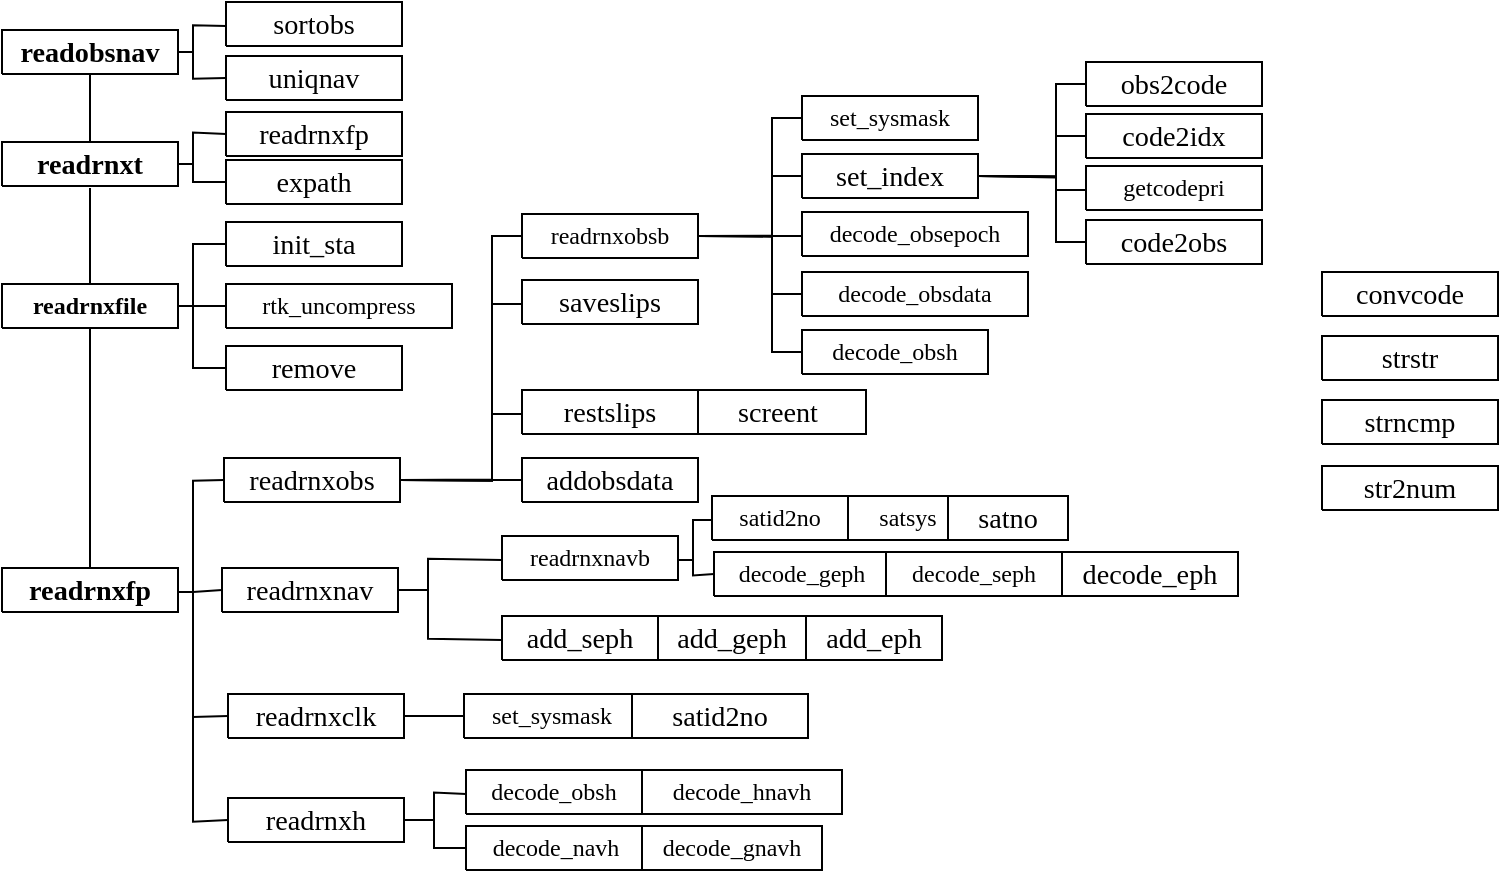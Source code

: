 <mxfile version="24.7.5">
  <diagram name="页-1" id="Page-1">
    <mxGraphModel dx="1235" dy="844" grid="1" gridSize="10" guides="1" tooltips="1" connect="1" arrows="1" fold="1" page="1" pageScale="1" pageWidth="827" pageHeight="1169" math="0" shadow="0">
      <root>
        <mxCell id="0" />
        <mxCell id="1" parent="0" />
        <UserObject label="&lt;div style=&quot;font-size: 1px&quot;&gt;&lt;font style=&quot;font-size: 14.11px; color: rgb(0, 0, 0); direction: ltr; letter-spacing: 0px; line-height: 120%; opacity: 1;&quot;&gt;&lt;b&gt;readobsnav&lt;br&gt;&lt;/b&gt;&lt;/font&gt;&lt;/div&gt;" tags="流程图" id="2">
          <mxCell style="verticalAlign=middle;align=center;overflow=width;vsdxID=60;fillColor=#FFFFFF;gradientColor=none;shape=stencil(nZBLDoAgDERP0z3SIyjew0SURgSD+Lu9kMZoXLhwN9O+tukAlrNpJg1SzDH4QW/URgNYgZTkjA4UkwJUgGXng+6DX1zLfmoymdXo17xh5zmRJ6Q42BWCfc2oJfdAr+Yv+AP9Cb7OJ3H/2JG1HNGz/84klThPVCc=);strokeColor=#000000;spacingTop=-1;spacingBottom=-1;spacingLeft=-1;spacingRight=-1;points=[[1,0.5,0],[0.5,0.5,0],[0.5,0,0]];labelBackgroundColor=none;rounded=0;html=1;whiteSpace=wrap;fontFamily=Lucida Console;" parent="1" vertex="1">
            <mxGeometry x="40" y="407" width="88" height="22" as="geometry" />
          </mxCell>
        </UserObject>
        <UserObject label="&lt;div style=&quot;font-size: 1px&quot;&gt;&lt;font style=&quot;font-size: 14.11px; color: rgb(0, 0, 0); direction: ltr; letter-spacing: 0px; line-height: 120%; opacity: 1;&quot;&gt;&lt;b&gt;readrnxt&lt;br&gt;&lt;/b&gt;&lt;/font&gt;&lt;/div&gt;" tags="流程图" id="3">
          <mxCell style="verticalAlign=middle;align=center;overflow=width;vsdxID=61;fillColor=#FFFFFF;gradientColor=none;shape=stencil(nZBLDoAgDERP0z3SIyjew0SURgSD+Lu9kMZoXLhwN9O+tukAlrNpJg1SzDH4QW/URgNYgZTkjA4UkwJUgGXng+6DX1zLfmoymdXo17xh5zmRJ6Q42BWCfc2oJfdAr+Yv+AP9Cb7OJ3H/2JG1HNGz/84klThPVCc=);strokeColor=#000000;spacingTop=-1;spacingBottom=-1;spacingLeft=-1;spacingRight=-1;points=[[1,0.5,0],[0.5,0.5,0],[0.5,0,0]];labelBackgroundColor=none;rounded=0;html=1;whiteSpace=wrap;fontFamily=Lucida Console;" parent="1" vertex="1">
            <mxGeometry x="40" y="463" width="88" height="22" as="geometry" />
          </mxCell>
        </UserObject>
        <UserObject label="&lt;div style=&quot;font-size: 1px&quot;&gt;&lt;font style=&quot;font-size: 14.11px; color: rgb(0, 0, 0); direction: ltr; letter-spacing: 0px; line-height: 120%; opacity: 1;&quot;&gt;uniqnav&lt;br&gt;&lt;/font&gt;&lt;/div&gt;" tags="流程图" id="4">
          <mxCell style="verticalAlign=middle;align=center;overflow=width;vsdxID=62;fillColor=#FFFFFF;gradientColor=none;shape=stencil(nZBLDoAgDERP0z3SIyjew0SURgSD+Lu9kMZoXLhwN9O+tukAlrNpJg1SzDH4QW/URgNYgZTkjA4UkwJUgGXng+6DX1zLfmoymdXo17xh5zmRJ6Q42BWCfc2oJfdAr+Yv+AP9Cb7OJ3H/2JG1HNGz/84klThPVCc=);strokeColor=#000000;spacingTop=-1;spacingBottom=-1;spacingLeft=-1;spacingRight=-1;points=[[1,0.5,0],[0.5,0.5,0],[0.5,0,0]];labelBackgroundColor=none;rounded=0;html=1;whiteSpace=wrap;fontFamily=Lucida Console;" parent="1" vertex="1">
            <mxGeometry x="152" y="420" width="88" height="22" as="geometry" />
          </mxCell>
        </UserObject>
        <UserObject label="&lt;div style=&quot;font-size: 1px&quot;&gt;&lt;font style=&quot;font-size: 14.11px; color: rgb(0, 0, 0); direction: ltr; letter-spacing: 0px; line-height: 120%; opacity: 1;&quot;&gt;sortobs&lt;br&gt;&lt;/font&gt;&lt;/div&gt;" tags="流程图" id="5">
          <mxCell style="verticalAlign=middle;align=center;overflow=width;vsdxID=63;fillColor=#FFFFFF;gradientColor=none;shape=stencil(nZBLDoAgDERP0z3SIyjew0SURgSD+Lu9kMZoXLhwN9O+tukAlrNpJg1SzDH4QW/URgNYgZTkjA4UkwJUgGXng+6DX1zLfmoymdXo17xh5zmRJ6Q42BWCfc2oJfdAr+Yv+AP9Cb7OJ3H/2JG1HNGz/84klThPVCc=);strokeColor=#000000;spacingTop=-1;spacingBottom=-1;spacingLeft=-1;spacingRight=-1;points=[[1,0.5,0],[0.5,0.5,0],[0.5,0,0]];labelBackgroundColor=none;rounded=0;html=1;whiteSpace=wrap;fontFamily=Lucida Console;" parent="1" vertex="1">
            <mxGeometry x="152" y="393" width="88" height="22" as="geometry" />
          </mxCell>
        </UserObject>
        <UserObject label="&lt;div style=&quot;font-size: 1px&quot;&gt;&lt;font style=&quot;font-size: 14.11px; color: rgb(0, 0, 0); direction: ltr; letter-spacing: 0px; line-height: 120%; opacity: 1;&quot;&gt;readrnxfp&lt;br&gt;&lt;/font&gt;&lt;/div&gt;" tags="流程图" id="6">
          <mxCell style="verticalAlign=middle;align=center;overflow=width;vsdxID=64;fillColor=#FFFFFF;gradientColor=none;shape=stencil(nZBLDoAgDERP0z3SIyjew0SURgSD+Lu9kMZoXLhwN9O+tukAlrNpJg1SzDH4QW/URgNYgZTkjA4UkwJUgGXng+6DX1zLfmoymdXo17xh5zmRJ6Q42BWCfc2oJfdAr+Yv+AP9Cb7OJ3H/2JG1HNGz/84klThPVCc=);strokeColor=#000000;spacingTop=-1;spacingBottom=-1;spacingLeft=-1;spacingRight=-1;points=[[1,0.5,0],[0.5,0.5,0],[0.5,0,0]];labelBackgroundColor=none;rounded=0;html=1;whiteSpace=wrap;fontFamily=Lucida Console;" parent="1" vertex="1">
            <mxGeometry x="152" y="448" width="88" height="22" as="geometry" />
          </mxCell>
        </UserObject>
        <UserObject label="&lt;div style=&quot;font-size: 1px&quot;&gt;&lt;font style=&quot;font-size: 14.11px; color: rgb(0, 0, 0); direction: ltr; letter-spacing: 0px; line-height: 120%; opacity: 1;&quot;&gt;expath&lt;br&gt;&lt;/font&gt;&lt;/div&gt;" tags="流程图" id="7">
          <mxCell style="verticalAlign=middle;align=center;overflow=width;vsdxID=65;fillColor=#FFFFFF;gradientColor=none;shape=stencil(nZBLDoAgDERP0z3SIyjew0SURgSD+Lu9kMZoXLhwN9O+tukAlrNpJg1SzDH4QW/URgNYgZTkjA4UkwJUgGXng+6DX1zLfmoymdXo17xh5zmRJ6Q42BWCfc2oJfdAr+Yv+AP9Cb7OJ3H/2JG1HNGz/84klThPVCc=);strokeColor=#000000;spacingTop=-1;spacingBottom=-1;spacingLeft=-1;spacingRight=-1;points=[[1,0.5,0],[0.5,0.5,0],[0.5,0,0]];labelBackgroundColor=none;rounded=0;html=1;whiteSpace=wrap;fontFamily=Lucida Console;" parent="1" vertex="1">
            <mxGeometry x="152" y="472" width="88" height="22" as="geometry" />
          </mxCell>
        </UserObject>
        <UserObject label="&lt;div style=&quot;&quot;&gt;&lt;font style=&quot;color: rgb(0, 0, 0); direction: ltr; letter-spacing: 0px; line-height: 120%; opacity: 1;&quot;&gt;&lt;b style=&quot;&quot;&gt;&lt;font style=&quot;font-size: 12px;&quot;&gt;readrnxfile&lt;/font&gt;&lt;br&gt;&lt;/b&gt;&lt;/font&gt;&lt;/div&gt;" tags="流程图" id="8">
          <mxCell style="verticalAlign=middle;align=center;overflow=width;vsdxID=71;fillColor=#FFFFFF;gradientColor=none;shape=stencil(nZBLDoAgDERP0z3SIyjew0SURgSD+Lu9kMZoXLhwN9O+tukAlrNpJg1SzDH4QW/URgNYgZTkjA4UkwJUgGXng+6DX1zLfmoymdXo17xh5zmRJ6Q42BWCfc2oJfdAr+Yv+AP9Cb7OJ3H/2JG1HNGz/84klThPVCc=);strokeColor=#000000;spacingTop=-1;spacingBottom=-1;spacingLeft=-1;spacingRight=-1;points=[[1,0.5,0],[0.5,0.5,0],[0.5,0,0]];labelBackgroundColor=none;rounded=0;html=1;whiteSpace=wrap;fontFamily=Lucida Console;" parent="1" vertex="1">
            <mxGeometry x="40" y="534" width="88" height="22" as="geometry" />
          </mxCell>
        </UserObject>
        <UserObject label="&lt;div style=&quot;font-size: 1px&quot;&gt;&lt;font style=&quot;font-size: 14.11px; color: rgb(0, 0, 0); direction: ltr; letter-spacing: 0px; line-height: 120%; opacity: 1;&quot;&gt;init_sta&lt;br&gt;&lt;/font&gt;&lt;/div&gt;" tags="流程图" id="9">
          <mxCell style="verticalAlign=middle;align=center;overflow=width;vsdxID=73;fillColor=#FFFFFF;gradientColor=none;shape=stencil(nZBLDoAgDERP0z3SIyjew0SURgSD+Lu9kMZoXLhwN9O+tukAlrNpJg1SzDH4QW/URgNYgZTkjA4UkwJUgGXng+6DX1zLfmoymdXo17xh5zmRJ6Q42BWCfc2oJfdAr+Yv+AP9Cb7OJ3H/2JG1HNGz/84klThPVCc=);strokeColor=#000000;spacingTop=-1;spacingBottom=-1;spacingLeft=-1;spacingRight=-1;points=[[1,0.5,0],[0.5,0.5,0],[0.5,0,0]];labelBackgroundColor=none;rounded=0;html=1;whiteSpace=wrap;fontFamily=Lucida Console;" parent="1" vertex="1">
            <mxGeometry x="152" y="503" width="88" height="22" as="geometry" />
          </mxCell>
        </UserObject>
        <UserObject label="&lt;div style=&quot;&quot;&gt;&lt;font style=&quot;color: rgb(0, 0, 0); direction: ltr; letter-spacing: 0px; line-height: 120%; opacity: 1;&quot;&gt;&lt;font style=&quot;font-size: 12px;&quot;&gt;rtk_uncompress&lt;/font&gt;&lt;br&gt;&lt;/font&gt;&lt;/div&gt;" tags="流程图" id="10">
          <mxCell style="verticalAlign=middle;align=center;overflow=width;vsdxID=74;fillColor=#FFFFFF;gradientColor=none;shape=stencil(nZBLDoAgDERP0z3SIyjew0SURgSD+Lu9kMZoXLhwN9O+tukAlrNpJg1SzDH4QW/URgNYgZTkjA4UkwJUgGXng+6DX1zLfmoymdXo17xh5zmRJ6Q42BWCfc2oJfdAr+Yv+AP9Cb7OJ3H/2JG1HNGz/84klThPVCc=);strokeColor=#000000;spacingTop=-1;spacingBottom=-1;spacingLeft=-1;spacingRight=-1;points=[[1,0.5,0],[0.5,0.5,0],[0.5,0,0]];labelBackgroundColor=none;rounded=0;html=1;whiteSpace=wrap;fontFamily=Lucida Console;" parent="1" vertex="1">
            <mxGeometry x="152" y="534" width="113" height="22" as="geometry" />
          </mxCell>
        </UserObject>
        <UserObject label="&lt;div style=&quot;font-size: 1px&quot;&gt;&lt;font style=&quot;font-size: 14.11px; color: rgb(0, 0, 0); direction: ltr; letter-spacing: 0px; line-height: 120%; opacity: 1;&quot;&gt;remove&lt;br&gt;&lt;/font&gt;&lt;/div&gt;" tags="流程图" id="11">
          <mxCell style="verticalAlign=middle;align=center;overflow=width;vsdxID=75;fillColor=#FFFFFF;gradientColor=none;shape=stencil(nZBLDoAgDERP0z3SIyjew0SURgSD+Lu9kMZoXLhwN9O+tukAlrNpJg1SzDH4QW/URgNYgZTkjA4UkwJUgGXng+6DX1zLfmoymdXo17xh5zmRJ6Q42BWCfc2oJfdAr+Yv+AP9Cb7OJ3H/2JG1HNGz/84klThPVCc=);strokeColor=#000000;spacingTop=-1;spacingBottom=-1;spacingLeft=-1;spacingRight=-1;points=[[1,0.5,0],[0.5,0.5,0],[0.5,0,0]];labelBackgroundColor=none;rounded=0;html=1;whiteSpace=wrap;fontFamily=Lucida Console;" parent="1" vertex="1">
            <mxGeometry x="152" y="565" width="88" height="22" as="geometry" />
          </mxCell>
        </UserObject>
        <UserObject label="&lt;div style=&quot;font-size: 1px&quot;&gt;&lt;font style=&quot;font-size: 14.11px; color: rgb(0, 0, 0); direction: ltr; letter-spacing: 0px; line-height: 120%; opacity: 1;&quot;&gt;&lt;b&gt;readrnxfp&lt;br&gt;&lt;/b&gt;&lt;/font&gt;&lt;/div&gt;" tags="流程图" id="12">
          <mxCell style="verticalAlign=middle;align=center;overflow=width;vsdxID=81;fillColor=#FFFFFF;gradientColor=none;shape=stencil(nZBLDoAgDERP0z3SIyjew0SURgSD+Lu9kMZoXLhwN9O+tukAlrNpJg1SzDH4QW/URgNYgZTkjA4UkwJUgGXng+6DX1zLfmoymdXo17xh5zmRJ6Q42BWCfc2oJfdAr+Yv+AP9Cb7OJ3H/2JG1HNGz/84klThPVCc=);strokeColor=#000000;spacingTop=-1;spacingBottom=-1;spacingLeft=-1;spacingRight=-1;points=[[1,0.5,0],[0.5,0.5,0],[0.5,0,0]];labelBackgroundColor=none;rounded=0;html=1;whiteSpace=wrap;fontFamily=Lucida Console;" parent="1" vertex="1">
            <mxGeometry x="40" y="676" width="88" height="22" as="geometry" />
          </mxCell>
        </UserObject>
        <UserObject label="&lt;div style=&quot;font-size: 1px&quot;&gt;&lt;font style=&quot;font-size: 14.11px; color: rgb(0, 0, 0); direction: ltr; letter-spacing: 0px; line-height: 120%; opacity: 1;&quot;&gt;readrnxh&lt;br&gt;&lt;/font&gt;&lt;/div&gt;" tags="流程图" id="13">
          <mxCell style="verticalAlign=middle;align=center;overflow=width;vsdxID=89;fillColor=#FFFFFF;gradientColor=none;shape=stencil(nZBLDoAgDERP0z3SIyjew0SURgSD+Lu9kMZoXLhwN9O+tukAlrNpJg1SzDH4QW/URgNYgZTkjA4UkwJUgGXng+6DX1zLfmoymdXo17xh5zmRJ6Q42BWCfc2oJfdAr+Yv+AP9Cb7OJ3H/2JG1HNGz/84klThPVCc=);strokeColor=#000000;spacingTop=-1;spacingBottom=-1;spacingLeft=-1;spacingRight=-1;points=[[1,0.5,0],[0.5,0.5,0],[0.5,0,0]];labelBackgroundColor=none;rounded=0;html=1;whiteSpace=wrap;fontFamily=Lucida Console;" parent="1" vertex="1">
            <mxGeometry x="153" y="791" width="88" height="22" as="geometry" />
          </mxCell>
        </UserObject>
        <UserObject label="&lt;div style=&quot;&quot;&gt;&lt;font style=&quot;color: rgb(0, 0, 0); direction: ltr; letter-spacing: 0px; line-height: 120%; opacity: 1;&quot;&gt;&lt;font style=&quot;font-size: 12px;&quot;&gt;decode_obsh&lt;/font&gt;&lt;br&gt;&lt;/font&gt;&lt;/div&gt;" tags="流程图" id="14">
          <mxCell style="verticalAlign=middle;align=center;overflow=width;vsdxID=90;fillColor=#FFFFFF;gradientColor=none;shape=stencil(nZBLDoAgDERP0z3SIyjew0SURgSD+Lu9kMZoXLhwN9O+tukAlrNpJg1SzDH4QW/URgNYgZTkjA4UkwJUgGXng+6DX1zLfmoymdXo17xh5zmRJ6Q42BWCfc2oJfdAr+Yv+AP9Cb7OJ3H/2JG1HNGz/84klThPVCc=);strokeColor=#000000;spacingTop=-1;spacingBottom=-1;spacingLeft=-1;spacingRight=-1;points=[[1,0.5,0],[0.5,0.5,0],[0.5,0,0]];labelBackgroundColor=none;rounded=0;html=1;whiteSpace=wrap;fontFamily=Lucida Console;" parent="1" vertex="1">
            <mxGeometry x="272" y="777" width="88" height="22" as="geometry" />
          </mxCell>
        </UserObject>
        <UserObject label="&lt;div style=&quot;&quot;&gt;&lt;font style=&quot;color: rgb(0, 0, 0); direction: ltr; letter-spacing: 0px; line-height: 120%; opacity: 1;&quot;&gt;&lt;font style=&quot;font-size: 12px;&quot;&gt;decode_navh&lt;/font&gt;&lt;br&gt;&lt;/font&gt;&lt;/div&gt;" tags="流程图" id="15">
          <mxCell style="verticalAlign=middle;align=center;overflow=width;vsdxID=91;fillColor=#FFFFFF;gradientColor=none;shape=stencil(nZBLDoAgDERP0z3SIyjew0SURgSD+Lu9kMZoXLhwN9O+tukAlrNpJg1SzDH4QW/URgNYgZTkjA4UkwJUgGXng+6DX1zLfmoymdXo17xh5zmRJ6Q42BWCfc2oJfdAr+Yv+AP9Cb7OJ3H/2JG1HNGz/84klThPVCc=);strokeColor=#000000;spacingTop=-1;spacingBottom=-1;spacingLeft=-1;spacingRight=-1;points=[[1,0.5,0],[0.5,0.5,0],[0.5,0,0]];labelBackgroundColor=none;rounded=0;html=1;whiteSpace=wrap;fontFamily=Lucida Console;" parent="1" vertex="1">
            <mxGeometry x="272" y="805" width="90" height="22" as="geometry" />
          </mxCell>
        </UserObject>
        <UserObject label="&lt;div style=&quot;&quot;&gt;&lt;font style=&quot;color: rgb(0, 0, 0); direction: ltr; letter-spacing: 0px; line-height: 120%; opacity: 1;&quot;&gt;&lt;font style=&quot;font-size: 12px;&quot;&gt;decode_gnavh&lt;/font&gt;&lt;br&gt;&lt;/font&gt;&lt;/div&gt;" tags="流程图" id="16">
          <mxCell style="verticalAlign=middle;align=center;overflow=width;vsdxID=92;fillColor=#FFFFFF;gradientColor=none;shape=stencil(nZBLDoAgDERP0z3SIyjew0SURgSD+Lu9kMZoXLhwN9O+tukAlrNpJg1SzDH4QW/URgNYgZTkjA4UkwJUgGXng+6DX1zLfmoymdXo17xh5zmRJ6Q42BWCfc2oJfdAr+Yv+AP9Cb7OJ3H/2JG1HNGz/84klThPVCc=);strokeColor=#000000;spacingTop=-1;spacingBottom=-1;spacingLeft=-1;spacingRight=-1;points=[[1,0.5,0],[0.5,0.5,0],[0.5,0,0]];labelBackgroundColor=none;rounded=0;html=1;whiteSpace=wrap;fontFamily=Lucida Console;" parent="1" vertex="1">
            <mxGeometry x="360" y="805" width="90" height="22" as="geometry" />
          </mxCell>
        </UserObject>
        <UserObject label="&lt;div style=&quot;&quot;&gt;&lt;font style=&quot;color: rgb(0, 0, 0); direction: ltr; letter-spacing: 0px; line-height: 120%; opacity: 1;&quot;&gt;&lt;font style=&quot;font-size: 12px;&quot;&gt;decode_hnavh&lt;/font&gt;&lt;br&gt;&lt;/font&gt;&lt;/div&gt;" tags="流程图" id="17">
          <mxCell style="verticalAlign=middle;align=center;overflow=width;vsdxID=93;fillColor=#FFFFFF;gradientColor=none;shape=stencil(nZBLDoAgDERP0z3SIyjew0SURgSD+Lu9kMZoXLhwN9O+tukAlrNpJg1SzDH4QW/URgNYgZTkjA4UkwJUgGXng+6DX1zLfmoymdXo17xh5zmRJ6Q42BWCfc2oJfdAr+Yv+AP9Cb7OJ3H/2JG1HNGz/84klThPVCc=);strokeColor=#000000;spacingTop=-1;spacingBottom=-1;spacingLeft=-1;spacingRight=-1;points=[[0,0.5,0],[1,0.5,0],[0.5,1,0],[0.5,0,0]];labelBackgroundColor=none;rounded=0;html=1;whiteSpace=wrap;fontFamily=Lucida Console;" parent="1" vertex="1">
            <mxGeometry x="360" y="777" width="100" height="22" as="geometry" />
          </mxCell>
        </UserObject>
        <UserObject label="&lt;div style=&quot;&quot;&gt;&lt;font style=&quot;color: rgb(0, 0, 0); direction: ltr; letter-spacing: 0px; line-height: 120%; opacity: 1;&quot;&gt;&lt;font style=&quot;font-size: 12px;&quot;&gt;set_sysmask&lt;/font&gt;&lt;br&gt;&lt;/font&gt;&lt;/div&gt;" tags="流程图" id="18">
          <mxCell style="verticalAlign=middle;align=center;overflow=width;vsdxID=97;fillColor=#FFFFFF;gradientColor=none;shape=stencil(nZBLDoAgDERP0z3SIyjew0SURgSD+Lu9kMZoXLhwN9O+tukAlrNpJg1SzDH4QW/URgNYgZTkjA4UkwJUgGXng+6DX1zLfmoymdXo17xh5zmRJ6Q42BWCfc2oJfdAr+Yv+AP9Cb7OJ3H/2JG1HNGz/84klThPVCc=);strokeColor=#000000;spacingTop=-1;spacingBottom=-1;spacingLeft=-1;spacingRight=-1;points=[[1,0.5,0],[0.5,0.5,0],[0.5,0,0]];labelBackgroundColor=none;rounded=0;html=1;whiteSpace=wrap;fontFamily=Lucida Console;" parent="1" vertex="1">
            <mxGeometry x="271" y="739" width="88" height="22" as="geometry" />
          </mxCell>
        </UserObject>
        <UserObject label="&lt;div style=&quot;font-size: 1px&quot;&gt;&lt;font style=&quot;font-size: 14.11px; color: rgb(0, 0, 0); direction: ltr; letter-spacing: 0px; line-height: 120%; opacity: 1;&quot;&gt;satid2no&lt;br&gt;&lt;/font&gt;&lt;/div&gt;" tags="流程图" id="19">
          <mxCell style="verticalAlign=middle;align=center;overflow=width;vsdxID=98;fillColor=#FFFFFF;gradientColor=none;shape=stencil(nZBLDoAgDERP0z3SIyjew0SURgSD+Lu9kMZoXLhwN9O+tukAlrNpJg1SzDH4QW/URgNYgZTkjA4UkwJUgGXng+6DX1zLfmoymdXo17xh5zmRJ6Q42BWCfc2oJfdAr+Yv+AP9Cb7OJ3H/2JG1HNGz/84klThPVCc=);strokeColor=#000000;spacingTop=-1;spacingBottom=-1;spacingLeft=-1;spacingRight=-1;points=[[1,0.5,0],[0.5,0.5,0],[0.5,0,0]];labelBackgroundColor=none;rounded=0;html=1;whiteSpace=wrap;fontFamily=Lucida Console;" parent="1" vertex="1">
            <mxGeometry x="355" y="739" width="88" height="22" as="geometry" />
          </mxCell>
        </UserObject>
        <UserObject label="&lt;div style=&quot;font-size: 1px&quot;&gt;&lt;font style=&quot;font-size: 14.11px; color: rgb(0, 0, 0); direction: ltr; letter-spacing: 0px; line-height: 120%; opacity: 1;&quot;&gt;convcode&lt;br&gt;&lt;/font&gt;&lt;/div&gt;" tags="流程图" id="20">
          <mxCell style="verticalAlign=middle;align=center;overflow=width;vsdxID=99;fillColor=#FFFFFF;gradientColor=none;shape=stencil(nZBLDoAgDERP0z3SIyjew0SURgSD+Lu9kMZoXLhwN9O+tukAlrNpJg1SzDH4QW/URgNYgZTkjA4UkwJUgGXng+6DX1zLfmoymdXo17xh5zmRJ6Q42BWCfc2oJfdAr+Yv+AP9Cb7OJ3H/2JG1HNGz/84klThPVCc=);strokeColor=#000000;spacingTop=-1;spacingBottom=-1;spacingLeft=-1;spacingRight=-1;points=[[1,0.5,0],[0.5,0.5,0],[0.5,0,0]];labelBackgroundColor=none;rounded=0;html=1;whiteSpace=wrap;fontFamily=Lucida Console;" parent="1" vertex="1">
            <mxGeometry x="700" y="528" width="88" height="22" as="geometry" />
          </mxCell>
        </UserObject>
        <UserObject label="&lt;div style=&quot;font-size: 1px&quot;&gt;&lt;font style=&quot;font-size: 14.11px; color: rgb(0, 0, 0); direction: ltr; letter-spacing: 0px; line-height: 120%; opacity: 1;&quot;&gt;strncmp&lt;br&gt;&lt;/font&gt;&lt;/div&gt;" tags="流程图" id="21">
          <mxCell style="verticalAlign=middle;align=center;overflow=width;vsdxID=100;fillColor=#FFFFFF;gradientColor=none;shape=stencil(nZBLDoAgDERP0z3SIyjew0SURgSD+Lu9kMZoXLhwN9O+tukAlrNpJg1SzDH4QW/URgNYgZTkjA4UkwJUgGXng+6DX1zLfmoymdXo17xh5zmRJ6Q42BWCfc2oJfdAr+Yv+AP9Cb7OJ3H/2JG1HNGz/84klThPVCc=);strokeColor=#000000;spacingTop=-1;spacingBottom=-1;spacingLeft=-1;spacingRight=-1;points=[[1,0.5,0],[0.5,0.5,0],[0.5,0,0]];labelBackgroundColor=none;rounded=0;html=1;whiteSpace=wrap;fontFamily=Lucida Console;" parent="1" vertex="1">
            <mxGeometry x="700" y="592" width="88" height="22" as="geometry" />
          </mxCell>
        </UserObject>
        <UserObject label="&lt;div style=&quot;font-size: 1px&quot;&gt;&lt;font style=&quot;font-size: 14.11px; color: rgb(0, 0, 0); direction: ltr; letter-spacing: 0px; line-height: 120%; opacity: 1;&quot;&gt;str2num&lt;br&gt;&lt;/font&gt;&lt;/div&gt;" tags="流程图" id="22">
          <mxCell style="verticalAlign=middle;align=center;overflow=width;vsdxID=102;fillColor=#FFFFFF;gradientColor=none;shape=stencil(nZBLDoAgDERP0z3SIyjew0SURgSD+Lu9kMZoXLhwN9O+tukAlrNpJg1SzDH4QW/URgNYgZTkjA4UkwJUgGXng+6DX1zLfmoymdXo17xh5zmRJ6Q42BWCfc2oJfdAr+Yv+AP9Cb7OJ3H/2JG1HNGz/84klThPVCc=);strokeColor=#000000;spacingTop=-1;spacingBottom=-1;spacingLeft=-1;spacingRight=-1;points=[[1,0.5,0],[0.5,0.5,0],[0.5,0,0]];labelBackgroundColor=none;rounded=0;html=1;whiteSpace=wrap;fontFamily=Lucida Console;" parent="1" vertex="1">
            <mxGeometry x="700" y="625" width="88" height="22" as="geometry" />
          </mxCell>
        </UserObject>
        <UserObject label="&lt;div style=&quot;font-size: 1px&quot;&gt;&lt;font style=&quot;font-size: 14.11px; color: rgb(0, 0, 0); direction: ltr; letter-spacing: 0px; line-height: 120%; opacity: 1;&quot;&gt;readrnxobs&lt;br&gt;&lt;/font&gt;&lt;/div&gt;" tags="流程图" id="23">
          <mxCell style="verticalAlign=middle;align=center;overflow=width;vsdxID=103;fillColor=#FFFFFF;gradientColor=none;shape=stencil(nZBLDoAgDERP0z3SIyjew0SURgSD+Lu9kMZoXLhwN9O+tukAlrNpJg1SzDH4QW/URgNYgZTkjA4UkwJUgGXng+6DX1zLfmoymdXo17xh5zmRJ6Q42BWCfc2oJfdAr+Yv+AP9Cb7OJ3H/2JG1HNGz/84klThPVCc=);strokeColor=#000000;spacingTop=-1;spacingBottom=-1;spacingLeft=-1;spacingRight=-1;points=[[1,0.5,0],[0.5,0.5,0],[0.5,0,0]];labelBackgroundColor=none;rounded=0;html=1;whiteSpace=wrap;fontFamily=Lucida Console;" parent="1" vertex="1">
            <mxGeometry x="151" y="621" width="88" height="22" as="geometry" />
          </mxCell>
        </UserObject>
        <UserObject label="&lt;div style=&quot;&quot;&gt;&lt;font style=&quot;color: rgb(0, 0, 0); direction: ltr; letter-spacing: 0px; line-height: 120%; opacity: 1;&quot;&gt;&lt;font style=&quot;font-size: 12px;&quot;&gt;readrnxobsb&lt;/font&gt;&lt;br&gt;&lt;/font&gt;&lt;/div&gt;" tags="流程图" id="24">
          <mxCell style="verticalAlign=middle;align=center;overflow=width;vsdxID=104;fillColor=#FFFFFF;gradientColor=none;shape=stencil(nZBLDoAgDERP0z3SIyjew0SURgSD+Lu9kMZoXLhwN9O+tukAlrNpJg1SzDH4QW/URgNYgZTkjA4UkwJUgGXng+6DX1zLfmoymdXo17xh5zmRJ6Q42BWCfc2oJfdAr+Yv+AP9Cb7OJ3H/2JG1HNGz/84klThPVCc=);strokeColor=#000000;spacingTop=-1;spacingBottom=-1;spacingLeft=-1;spacingRight=-1;points=[[1,0.5,0],[0.5,0.5,0],[0.5,0,0]];labelBackgroundColor=none;rounded=0;html=1;whiteSpace=wrap;fontFamily=Lucida Console;" parent="1" vertex="1">
            <mxGeometry x="300" y="499" width="88" height="22" as="geometry" />
          </mxCell>
        </UserObject>
        <UserObject label="&lt;div style=&quot;font-size: 1px&quot;&gt;&lt;font style=&quot;font-size: 14.11px; color: rgb(0, 0, 0); direction: ltr; letter-spacing: 0px; line-height: 120%; opacity: 1;&quot;&gt;saveslips&lt;br&gt;&lt;/font&gt;&lt;/div&gt;" tags="流程图" id="25">
          <mxCell style="verticalAlign=middle;align=center;overflow=width;vsdxID=105;fillColor=#FFFFFF;gradientColor=none;shape=stencil(nZBLDoAgDERP0z3SIyjew0SURgSD+Lu9kMZoXLhwN9O+tukAlrNpJg1SzDH4QW/URgNYgZTkjA4UkwJUgGXng+6DX1zLfmoymdXo17xh5zmRJ6Q42BWCfc2oJfdAr+Yv+AP9Cb7OJ3H/2JG1HNGz/84klThPVCc=);strokeColor=#000000;spacingTop=-1;spacingBottom=-1;spacingLeft=-1;spacingRight=-1;points=[[1,0.5,0],[0.5,0.5,0],[0.5,0,0]];labelBackgroundColor=none;rounded=0;html=1;whiteSpace=wrap;fontFamily=Lucida Console;" parent="1" vertex="1">
            <mxGeometry x="300" y="532" width="88" height="22" as="geometry" />
          </mxCell>
        </UserObject>
        <UserObject label="&lt;div style=&quot;font-size: 1px&quot;&gt;&lt;font style=&quot;font-size: 14.11px; color: rgb(0, 0, 0); direction: ltr; letter-spacing: 0px; line-height: 120%; opacity: 1;&quot;&gt;screent&lt;br&gt;&lt;/font&gt;&lt;/div&gt;" tags="流程图" id="26">
          <mxCell style="verticalAlign=middle;align=center;overflow=width;vsdxID=106;fillColor=#FFFFFF;gradientColor=none;shape=stencil(nZBLDoAgDERP0z3SIyjew0SURgSD+Lu9kMZoXLhwN9O+tukAlrNpJg1SzDH4QW/URgNYgZTkjA4UkwJUgGXng+6DX1zLfmoymdXo17xh5zmRJ6Q42BWCfc2oJfdAr+Yv+AP9Cb7OJ3H/2JG1HNGz/84klThPVCc=);strokeColor=#000000;spacingTop=-1;spacingBottom=-1;spacingLeft=-1;spacingRight=-1;points=[[1,0.5,0],[0.5,0.5,0],[0.5,0,0]];labelBackgroundColor=none;rounded=0;html=1;whiteSpace=wrap;fontFamily=Lucida Console;" parent="1" vertex="1">
            <mxGeometry x="384" y="587" width="88" height="22" as="geometry" />
          </mxCell>
        </UserObject>
        <UserObject label="&lt;div style=&quot;font-size: 1px&quot;&gt;&lt;font style=&quot;font-size: 14.11px; color: rgb(0, 0, 0); direction: ltr; letter-spacing: 0px; line-height: 120%; opacity: 1;&quot;&gt;restslips&lt;br&gt;&lt;/font&gt;&lt;/div&gt;" tags="流程图" id="27">
          <mxCell style="verticalAlign=middle;align=center;overflow=width;vsdxID=107;fillColor=#FFFFFF;gradientColor=none;shape=stencil(nZBLDoAgDERP0z3SIyjew0SURgSD+Lu9kMZoXLhwN9O+tukAlrNpJg1SzDH4QW/URgNYgZTkjA4UkwJUgGXng+6DX1zLfmoymdXo17xh5zmRJ6Q42BWCfc2oJfdAr+Yv+AP9Cb7OJ3H/2JG1HNGz/84klThPVCc=);strokeColor=#000000;spacingTop=-1;spacingBottom=-1;spacingLeft=-1;spacingRight=-1;points=[[1,0.5,0],[0.5,0.5,0],[0.5,0,0]];labelBackgroundColor=none;rounded=0;html=1;whiteSpace=wrap;fontFamily=Lucida Console;" parent="1" vertex="1">
            <mxGeometry x="300" y="587" width="88" height="22" as="geometry" />
          </mxCell>
        </UserObject>
        <UserObject label="&lt;div style=&quot;font-size: 1px&quot;&gt;&lt;font style=&quot;font-size: 14.11px; color: rgb(0, 0, 0); direction: ltr; letter-spacing: 0px; line-height: 120%; opacity: 1;&quot;&gt;addobsdata&lt;br&gt;&lt;/font&gt;&lt;/div&gt;" tags="流程图" id="28">
          <mxCell style="verticalAlign=middle;align=center;overflow=width;vsdxID=108;fillColor=#FFFFFF;gradientColor=none;shape=stencil(nZBLDoAgDERP0z3SIyjew0SURgSD+Lu9kMZoXLhwN9O+tukAlrNpJg1SzDH4QW/URgNYgZTkjA4UkwJUgGXng+6DX1zLfmoymdXo17xh5zmRJ6Q42BWCfc2oJfdAr+Yv+AP9Cb7OJ3H/2JG1HNGz/84klThPVCc=);strokeColor=#000000;spacingTop=-1;spacingBottom=-1;spacingLeft=-1;spacingRight=-1;points=[[1,0.5,0],[0.5,0.5,0],[0.5,0,0]];labelBackgroundColor=none;rounded=0;html=1;whiteSpace=wrap;fontFamily=Lucida Console;" parent="1" vertex="1">
            <mxGeometry x="300" y="621" width="88" height="22" as="geometry" />
          </mxCell>
        </UserObject>
        <UserObject label="&lt;div style=&quot;&quot;&gt;&lt;font style=&quot;color: rgb(0, 0, 0); direction: ltr; letter-spacing: 0px; line-height: 120%; opacity: 1;&quot;&gt;&lt;font style=&quot;font-size: 12px;&quot;&gt;set_sysmask&lt;/font&gt;&lt;br&gt;&lt;/font&gt;&lt;/div&gt;" tags="流程图" id="29">
          <mxCell style="verticalAlign=middle;align=center;overflow=width;vsdxID=131;fillColor=#FFFFFF;gradientColor=none;shape=stencil(nZBLDoAgDERP0z3SIyjew0SURgSD+Lu9kMZoXLhwN9O+tukAlrNpJg1SzDH4QW/URgNYgZTkjA4UkwJUgGXng+6DX1zLfmoymdXo17xh5zmRJ6Q42BWCfc2oJfdAr+Yv+AP9Cb7OJ3H/2JG1HNGz/84klThPVCc=);strokeColor=#000000;spacingTop=-1;spacingBottom=-1;spacingLeft=-1;spacingRight=-1;points=[[1,0.5,0],[0.5,0.5,0],[0.5,0,0]];labelBackgroundColor=none;rounded=0;html=1;whiteSpace=wrap;fontFamily=Lucida Console;" parent="1" vertex="1">
            <mxGeometry x="440" y="440" width="88" height="22" as="geometry" />
          </mxCell>
        </UserObject>
        <UserObject label="&lt;div style=&quot;font-size: 1px&quot;&gt;&lt;font style=&quot;font-size: 14.11px; color: rgb(0, 0, 0); direction: ltr; letter-spacing: 0px; line-height: 120%; opacity: 1;&quot;&gt;set_index&lt;br&gt;&lt;/font&gt;&lt;/div&gt;" tags="流程图" id="30">
          <mxCell style="verticalAlign=middle;align=center;overflow=width;vsdxID=132;fillColor=#FFFFFF;gradientColor=none;shape=stencil(nZBLDoAgDERP0z3SIyjew0SURgSD+Lu9kMZoXLhwN9O+tukAlrNpJg1SzDH4QW/URgNYgZTkjA4UkwJUgGXng+6DX1zLfmoymdXo17xh5zmRJ6Q42BWCfc2oJfdAr+Yv+AP9Cb7OJ3H/2JG1HNGz/84klThPVCc=);strokeColor=#000000;spacingTop=-1;spacingBottom=-1;spacingLeft=-1;spacingRight=-1;points=[[1,0.5,0],[0.5,0.5,0],[0.5,0,0]];labelBackgroundColor=none;rounded=0;html=1;whiteSpace=wrap;fontFamily=Lucida Console;" parent="1" vertex="1">
            <mxGeometry x="440" y="469" width="88" height="22" as="geometry" />
          </mxCell>
        </UserObject>
        <UserObject label="&lt;div style=&quot;&quot;&gt;&lt;font style=&quot;color: rgb(0, 0, 0); direction: ltr; letter-spacing: 0px; line-height: 120%; opacity: 1;&quot;&gt;&lt;font style=&quot;font-size: 12px;&quot;&gt;decode_obsepoch&lt;/font&gt;&lt;br&gt;&lt;/font&gt;&lt;/div&gt;" tags="流程图" id="31">
          <mxCell style="verticalAlign=middle;align=center;overflow=width;vsdxID=133;fillColor=#FFFFFF;gradientColor=none;shape=stencil(nZBLDoAgDERP0z3SIyjew0SURgSD+Lu9kMZoXLhwN9O+tukAlrNpJg1SzDH4QW/URgNYgZTkjA4UkwJUgGXng+6DX1zLfmoymdXo17xh5zmRJ6Q42BWCfc2oJfdAr+Yv+AP9Cb7OJ3H/2JG1HNGz/84klThPVCc=);strokeColor=#000000;spacingTop=-1;spacingBottom=-1;spacingLeft=-1;spacingRight=-1;points=[[1,0.5,0],[0.5,0.5,0],[0.5,0,0]];labelBackgroundColor=none;rounded=0;html=1;whiteSpace=wrap;fontFamily=Lucida Console;" parent="1" vertex="1">
            <mxGeometry x="440" y="498" width="113" height="22" as="geometry" />
          </mxCell>
        </UserObject>
        <UserObject label="&lt;div style=&quot;&quot;&gt;&lt;font style=&quot;color: rgb(0, 0, 0); direction: ltr; letter-spacing: 0px; line-height: 120%; opacity: 1;&quot;&gt;&lt;font style=&quot;font-size: 12px;&quot;&gt;decode_obsdata&lt;/font&gt;&lt;br&gt;&lt;/font&gt;&lt;/div&gt;" tags="流程图" id="32">
          <mxCell style="verticalAlign=middle;align=center;overflow=width;vsdxID=134;fillColor=#FFFFFF;gradientColor=none;shape=stencil(nZBLDoAgDERP0z3SIyjew0SURgSD+Lu9kMZoXLhwN9O+tukAlrNpJg1SzDH4QW/URgNYgZTkjA4UkwJUgGXng+6DX1zLfmoymdXo17xh5zmRJ6Q42BWCfc2oJfdAr+Yv+AP9Cb7OJ3H/2JG1HNGz/84klThPVCc=);strokeColor=#000000;spacingTop=-1;spacingBottom=-1;spacingLeft=-1;spacingRight=-1;points=[[1,0.5,0],[0.5,0.5,0],[0.5,0,0]];labelBackgroundColor=none;rounded=0;html=1;whiteSpace=wrap;fontFamily=Lucida Console;" parent="1" vertex="1">
            <mxGeometry x="440" y="528" width="113" height="22" as="geometry" />
          </mxCell>
        </UserObject>
        <UserObject label="&lt;div style=&quot;&quot;&gt;&lt;font style=&quot;color: rgb(0, 0, 0); direction: ltr; letter-spacing: 0px; line-height: 120%; opacity: 1;&quot;&gt;&lt;font style=&quot;font-size: 12px;&quot;&gt;decode_obsh&lt;/font&gt;&lt;br&gt;&lt;/font&gt;&lt;/div&gt;" tags="流程图" id="33">
          <mxCell style="verticalAlign=middle;align=center;overflow=width;vsdxID=135;fillColor=#FFFFFF;gradientColor=none;shape=stencil(nZBLDoAgDERP0z3SIyjew0SURgSD+Lu9kMZoXLhwN9O+tukAlrNpJg1SzDH4QW/URgNYgZTkjA4UkwJUgGXng+6DX1zLfmoymdXo17xh5zmRJ6Q42BWCfc2oJfdAr+Yv+AP9Cb7OJ3H/2JG1HNGz/84klThPVCc=);strokeColor=#000000;spacingTop=-1;spacingBottom=-1;spacingLeft=-1;spacingRight=-1;points=[[1,0.5,0],[0.5,0.5,0],[0.5,0,0]];labelBackgroundColor=none;rounded=0;html=1;whiteSpace=wrap;fontFamily=Lucida Console;" parent="1" vertex="1">
            <mxGeometry x="440" y="557" width="93" height="22" as="geometry" />
          </mxCell>
        </UserObject>
        <UserObject label="&lt;div style=&quot;font-size: 1px&quot;&gt;&lt;font style=&quot;font-size: 14.11px; color: rgb(0, 0, 0); direction: ltr; letter-spacing: 0px; line-height: 120%; opacity: 1;&quot;&gt;obs2code&lt;br&gt;&lt;/font&gt;&lt;/div&gt;" tags="流程图" id="34">
          <mxCell style="verticalAlign=middle;align=center;overflow=width;vsdxID=136;fillColor=#FFFFFF;gradientColor=none;shape=stencil(nZBLDoAgDERP0z3SIyjew0SURgSD+Lu9kMZoXLhwN9O+tukAlrNpJg1SzDH4QW/URgNYgZTkjA4UkwJUgGXng+6DX1zLfmoymdXo17xh5zmRJ6Q42BWCfc2oJfdAr+Yv+AP9Cb7OJ3H/2JG1HNGz/84klThPVCc=);strokeColor=#000000;spacingTop=-1;spacingBottom=-1;spacingLeft=-1;spacingRight=-1;points=[[1,0.5,0],[0.5,0.5,0],[0.5,0,0]];labelBackgroundColor=none;rounded=0;html=1;whiteSpace=wrap;fontFamily=Lucida Console;" parent="1" vertex="1">
            <mxGeometry x="582" y="423" width="88" height="22" as="geometry" />
          </mxCell>
        </UserObject>
        <UserObject label="&lt;div style=&quot;font-size: 1px&quot;&gt;&lt;font style=&quot;font-size: 14.11px; color: rgb(0, 0, 0); direction: ltr; letter-spacing: 0px; line-height: 120%; opacity: 1;&quot;&gt;code2idx&lt;br&gt;&lt;/font&gt;&lt;/div&gt;" tags="流程图" id="35">
          <mxCell style="verticalAlign=middle;align=center;overflow=width;vsdxID=137;fillColor=#FFFFFF;gradientColor=none;shape=stencil(nZBLDoAgDERP0z3SIyjew0SURgSD+Lu9kMZoXLhwN9O+tukAlrNpJg1SzDH4QW/URgNYgZTkjA4UkwJUgGXng+6DX1zLfmoymdXo17xh5zmRJ6Q42BWCfc2oJfdAr+Yv+AP9Cb7OJ3H/2JG1HNGz/84klThPVCc=);strokeColor=#000000;spacingTop=-1;spacingBottom=-1;spacingLeft=-1;spacingRight=-1;points=[[1,0.5,0],[0.5,0.5,0],[0.5,0,0]];labelBackgroundColor=none;rounded=0;html=1;whiteSpace=wrap;fontFamily=Lucida Console;" parent="1" vertex="1">
            <mxGeometry x="582" y="449" width="88" height="22" as="geometry" />
          </mxCell>
        </UserObject>
        <UserObject label="&lt;div style=&quot;&quot;&gt;&lt;font style=&quot;color: rgb(0, 0, 0); direction: ltr; letter-spacing: 0px; line-height: 120%; opacity: 1;&quot;&gt;&lt;font style=&quot;font-size: 12px;&quot;&gt;getcodepri&lt;/font&gt;&lt;br&gt;&lt;/font&gt;&lt;/div&gt;" tags="流程图" id="36">
          <mxCell style="verticalAlign=middle;align=center;overflow=width;vsdxID=138;fillColor=#FFFFFF;gradientColor=none;shape=stencil(nZBLDoAgDERP0z3SIyjew0SURgSD+Lu9kMZoXLhwN9O+tukAlrNpJg1SzDH4QW/URgNYgZTkjA4UkwJUgGXng+6DX1zLfmoymdXo17xh5zmRJ6Q42BWCfc2oJfdAr+Yv+AP9Cb7OJ3H/2JG1HNGz/84klThPVCc=);strokeColor=#000000;spacingTop=-1;spacingBottom=-1;spacingLeft=-1;spacingRight=-1;points=[[1,0.5,0],[0.5,0.5,0],[0.5,0,0]];labelBackgroundColor=none;rounded=0;html=1;whiteSpace=wrap;fontFamily=Lucida Console;" parent="1" vertex="1">
            <mxGeometry x="582" y="475" width="88" height="22" as="geometry" />
          </mxCell>
        </UserObject>
        <UserObject label="&lt;div style=&quot;font-size: 1px&quot;&gt;&lt;font style=&quot;font-size: 14.11px; color: rgb(0, 0, 0); direction: ltr; letter-spacing: 0px; line-height: 120%; opacity: 1;&quot;&gt;code2obs&lt;br&gt;&lt;/font&gt;&lt;/div&gt;" tags="流程图" id="37">
          <mxCell style="verticalAlign=middle;align=center;overflow=width;vsdxID=139;fillColor=#FFFFFF;gradientColor=none;shape=stencil(nZBLDoAgDERP0z3SIyjew0SURgSD+Lu9kMZoXLhwN9O+tukAlrNpJg1SzDH4QW/URgNYgZTkjA4UkwJUgGXng+6DX1zLfmoymdXo17xh5zmRJ6Q42BWCfc2oJfdAr+Yv+AP9Cb7OJ3H/2JG1HNGz/84klThPVCc=);strokeColor=#000000;spacingTop=-1;spacingBottom=-1;spacingLeft=-1;spacingRight=-1;points=[[1,0.5,0],[0.5,0.5,0],[0.5,0,0]];labelBackgroundColor=none;rounded=0;html=1;whiteSpace=wrap;fontFamily=Lucida Console;" parent="1" vertex="1">
            <mxGeometry x="582" y="502" width="88" height="22" as="geometry" />
          </mxCell>
        </UserObject>
        <UserObject label="&lt;div style=&quot;font-size: 1px&quot;&gt;&lt;font style=&quot;font-size: 14.11px; color: rgb(0, 0, 0); direction: ltr; letter-spacing: 0px; line-height: 120%; opacity: 1;&quot;&gt;readrnxnav&lt;br&gt;&lt;/font&gt;&lt;/div&gt;" tags="流程图" id="38">
          <mxCell style="verticalAlign=middle;align=center;overflow=width;vsdxID=151;fillColor=#FFFFFF;gradientColor=none;shape=stencil(nZBLDoAgDERP0z3SIyjew0SURgSD+Lu9kMZoXLhwN9O+tukAlrNpJg1SzDH4QW/URgNYgZTkjA4UkwJUgGXng+6DX1zLfmoymdXo17xh5zmRJ6Q42BWCfc2oJfdAr+Yv+AP9Cb7OJ3H/2JG1HNGz/84klThPVCc=);strokeColor=#000000;spacingTop=-1;spacingBottom=-1;spacingLeft=-1;spacingRight=-1;points=[[1,0.5,0],[0.5,0.5,0],[0.5,0,0]];labelBackgroundColor=none;rounded=0;html=1;whiteSpace=wrap;fontFamily=Lucida Console;" parent="1" vertex="1">
            <mxGeometry x="150" y="676" width="88" height="22" as="geometry" />
          </mxCell>
        </UserObject>
        <UserObject label="&lt;div style=&quot;&quot;&gt;&lt;p style=&quot;text-align: center; margin: 0px; text-indent: 0px; vertical-align: middle; direction: ltr;&quot;&gt;&lt;font style=&quot;color: rgb(0, 0, 0); direction: ltr; letter-spacing: 0px; line-height: 120%; opacity: 1; font-size: 12px;&quot;&gt;readrnxnavb&lt;/font&gt;&lt;font style=&quot;color: rgb(0, 0, 0); direction: ltr; letter-spacing: 0px; line-height: 120%; opacity: 1;&quot;&gt;&lt;br&gt;&lt;/font&gt;&lt;/p&gt;&lt;/div&gt;" tags="流程图" id="39">
          <mxCell style="verticalAlign=middle;align=center;overflow=width;vsdxID=152;fillColor=#FFFFFF;gradientColor=none;shape=stencil(nZBLDoAgDERP0z3SIyjew0SURgSD+Lu9kMZoXLhwN9O+tukAlrNpJg1SzDH4QW/URgNYgZTkjA4UkwJUgGXng+6DX1zLfmoymdXo17xh5zmRJ6Q42BWCfc2oJfdAr+Yv+AP9Cb7OJ3H/2JG1HNGz/84klThPVCc=);strokeColor=#000000;spacingTop=-1;spacingBottom=-1;spacingLeft=-1;spacingRight=-1;points=[[1,0.5,0],[0.5,0.5,0],[0.5,0,0]];labelBackgroundColor=none;rounded=0;html=1;whiteSpace=wrap;fontFamily=Lucida Console;" parent="1" vertex="1">
            <mxGeometry x="290" y="660" width="88" height="22" as="geometry" />
          </mxCell>
        </UserObject>
        <UserObject label="&lt;div style=&quot;font-size: 1px&quot;&gt;&lt;font style=&quot;font-size: 14.11px; color: rgb(0, 0, 0); direction: ltr; letter-spacing: 0px; line-height: 120%; opacity: 1;&quot;&gt;add_geph&lt;br&gt;&lt;/font&gt;&lt;/div&gt;" tags="流程图" id="40">
          <mxCell style="verticalAlign=middle;align=center;overflow=width;vsdxID=153;fillColor=#FFFFFF;gradientColor=none;shape=stencil(nZBLDoAgDERP0z3SIyjew0SURgSD+Lu9kMZoXLhwN9O+tukAlrNpJg1SzDH4QW/URgNYgZTkjA4UkwJUgGXng+6DX1zLfmoymdXo17xh5zmRJ6Q42BWCfc2oJfdAr+Yv+AP9Cb7OJ3H/2JG1HNGz/84klThPVCc=);strokeColor=#000000;spacingTop=-1;spacingBottom=-1;spacingLeft=-1;spacingRight=-1;points=[[1,0.5,0],[0.5,0.5,0],[0.5,0,0]];labelBackgroundColor=none;rounded=0;html=1;whiteSpace=wrap;fontFamily=Lucida Console;" parent="1" vertex="1">
            <mxGeometry x="368" y="700" width="74" height="22" as="geometry" />
          </mxCell>
        </UserObject>
        <UserObject label="&lt;div style=&quot;font-size: 1px&quot;&gt;&lt;font style=&quot;font-size: 14.11px; color: rgb(0, 0, 0); direction: ltr; letter-spacing: 0px; line-height: 120%; opacity: 1;&quot;&gt;add_seph&lt;br&gt;&lt;/font&gt;&lt;/div&gt;" tags="流程图" id="41">
          <mxCell style="verticalAlign=middle;align=center;overflow=width;vsdxID=154;fillColor=#FFFFFF;gradientColor=none;shape=stencil(nZBLDoAgDERP0z3SIyjew0SURgSD+Lu9kMZoXLhwN9O+tukAlrNpJg1SzDH4QW/URgNYgZTkjA4UkwJUgGXng+6DX1zLfmoymdXo17xh5zmRJ6Q42BWCfc2oJfdAr+Yv+AP9Cb7OJ3H/2JG1HNGz/84klThPVCc=);strokeColor=#000000;spacingTop=-1;spacingBottom=-1;spacingLeft=-1;spacingRight=-1;points=[[1,0.5,0],[0.5,0.5,0],[0.5,0,0]];labelBackgroundColor=none;rounded=0;html=1;whiteSpace=wrap;fontFamily=Lucida Console;" parent="1" vertex="1">
            <mxGeometry x="290" y="700" width="78" height="22" as="geometry" />
          </mxCell>
        </UserObject>
        <UserObject label="&lt;div style=&quot;font-size: 1px&quot;&gt;&lt;font style=&quot;font-size: 14.11px; color: rgb(0, 0, 0); direction: ltr; letter-spacing: 0px; line-height: 120%; opacity: 1;&quot;&gt;add_eph&lt;br&gt;&lt;/font&gt;&lt;/div&gt;" tags="流程图" id="42">
          <mxCell style="verticalAlign=middle;align=center;overflow=width;vsdxID=155;fillColor=#FFFFFF;gradientColor=none;shape=stencil(nZBLDoAgDERP0z3SIyjew0SURgSD+Lu9kMZoXLhwN9O+tukAlrNpJg1SzDH4QW/URgNYgZTkjA4UkwJUgGXng+6DX1zLfmoymdXo17xh5zmRJ6Q42BWCfc2oJfdAr+Yv+AP9Cb7OJ3H/2JG1HNGz/84klThPVCc=);strokeColor=#000000;spacingTop=-1;spacingBottom=-1;spacingLeft=-1;spacingRight=-1;points=[[1,0.5,0],[0.5,0.5,0],[0.5,0,0]];labelBackgroundColor=none;rounded=0;html=1;whiteSpace=wrap;fontFamily=Lucida Console;" parent="1" vertex="1">
            <mxGeometry x="442" y="700" width="68" height="22" as="geometry" />
          </mxCell>
        </UserObject>
        <UserObject label="&lt;div style=&quot;&quot;&gt;&lt;font style=&quot;color: rgb(0, 0, 0); direction: ltr; letter-spacing: 0px; line-height: 120%; opacity: 1;&quot;&gt;&lt;font style=&quot;font-size: 12px;&quot;&gt;satid2no&lt;/font&gt;&lt;br&gt;&lt;/font&gt;&lt;/div&gt;" tags="流程图" id="43">
          <mxCell style="verticalAlign=middle;align=center;overflow=width;vsdxID=158;fillColor=#FFFFFF;gradientColor=none;shape=stencil(nZBLDoAgDERP0z3SIyjew0SURgSD+Lu9kMZoXLhwN9O+tukAlrNpJg1SzDH4QW/URgNYgZTkjA4UkwJUgGXng+6DX1zLfmoymdXo17xh5zmRJ6Q42BWCfc2oJfdAr+Yv+AP9Cb7OJ3H/2JG1HNGz/84klThPVCc=);strokeColor=#000000;spacingTop=-1;spacingBottom=-1;spacingLeft=-1;spacingRight=-1;points=[[1,0.5,0],[0.5,0.5,0],[0.5,0,0]];labelBackgroundColor=none;rounded=0;html=1;whiteSpace=wrap;fontFamily=Lucida Console;" parent="1" vertex="1">
            <mxGeometry x="395" y="640" width="68" height="22" as="geometry" />
          </mxCell>
        </UserObject>
        <UserObject label="&lt;div style=&quot;&quot;&gt;&lt;font style=&quot;color: rgb(0, 0, 0); direction: ltr; letter-spacing: 0px; line-height: 120%; opacity: 1;&quot;&gt;&lt;font style=&quot;font-size: 12px;&quot;&gt;satsys&lt;/font&gt;&lt;br&gt;&lt;/font&gt;&lt;/div&gt;" tags="流程图" id="44">
          <mxCell style="verticalAlign=middle;align=center;overflow=width;vsdxID=159;fillColor=#FFFFFF;gradientColor=none;shape=stencil(nZBLDoAgDERP0z3SIyjew0SURgSD+Lu9kMZoXLhwN9O+tukAlrNpJg1SzDH4QW/URgNYgZTkjA4UkwJUgGXng+6DX1zLfmoymdXo17xh5zmRJ6Q42BWCfc2oJfdAr+Yv+AP9Cb7OJ3H/2JG1HNGz/84klThPVCc=);strokeColor=#000000;spacingTop=-1;spacingBottom=-1;spacingLeft=-1;spacingRight=-1;points=[[1,0.5,0],[0.5,0.5,0],[0.5,0,0]];labelBackgroundColor=none;rounded=0;html=1;whiteSpace=wrap;fontFamily=Lucida Console;" parent="1" vertex="1">
            <mxGeometry x="463" y="640" width="60" height="22" as="geometry" />
          </mxCell>
        </UserObject>
        <UserObject label="&lt;div style=&quot;font-size: 1px&quot;&gt;&lt;font style=&quot;font-size: 14.11px; color: rgb(0, 0, 0); direction: ltr; letter-spacing: 0px; line-height: 120%; opacity: 1;&quot;&gt;satno&lt;br&gt;&lt;/font&gt;&lt;/div&gt;" tags="流程图" id="45">
          <mxCell style="verticalAlign=middle;align=center;overflow=width;vsdxID=160;fillColor=#FFFFFF;gradientColor=none;shape=stencil(nZBLDoAgDERP0z3SIyjew0SURgSD+Lu9kMZoXLhwN9O+tukAlrNpJg1SzDH4QW/URgNYgZTkjA4UkwJUgGXng+6DX1zLfmoymdXo17xh5zmRJ6Q42BWCfc2oJfdAr+Yv+AP9Cb7OJ3H/2JG1HNGz/84klThPVCc=);strokeColor=#000000;spacingTop=-1;spacingBottom=-1;spacingLeft=-1;spacingRight=-1;points=[[1,0.5,0],[0.5,0.5,0],[0.5,0,0]];labelBackgroundColor=none;rounded=0;html=1;whiteSpace=wrap;fontFamily=Lucida Console;" parent="1" vertex="1">
            <mxGeometry x="513" y="640" width="60" height="22" as="geometry" />
          </mxCell>
        </UserObject>
        <UserObject label="&lt;div style=&quot;&quot;&gt;&lt;font style=&quot;color: rgb(0, 0, 0); direction: ltr; letter-spacing: 0px; line-height: 120%; opacity: 1;&quot;&gt;&lt;font style=&quot;font-size: 12px;&quot;&gt;decode_geph&lt;/font&gt;&lt;br&gt;&lt;/font&gt;&lt;/div&gt;" tags="流程图" id="46">
          <mxCell style="verticalAlign=middle;align=center;overflow=width;vsdxID=161;fillColor=#FFFFFF;gradientColor=none;shape=stencil(nZBLDoAgDERP0z3SIyjew0SURgSD+Lu9kMZoXLhwN9O+tukAlrNpJg1SzDH4QW/URgNYgZTkjA4UkwJUgGXng+6DX1zLfmoymdXo17xh5zmRJ6Q42BWCfc2oJfdAr+Yv+AP9Cb7OJ3H/2JG1HNGz/84klThPVCc=);strokeColor=#000000;spacingTop=-1;spacingBottom=-1;spacingLeft=-1;spacingRight=-1;points=[[1,0.5,0],[0.5,0.5,0],[0.5,0,0]];labelBackgroundColor=none;rounded=0;html=1;whiteSpace=wrap;fontFamily=Lucida Console;" parent="1" vertex="1">
            <mxGeometry x="396" y="668" width="88" height="22" as="geometry" />
          </mxCell>
        </UserObject>
        <UserObject label="&lt;div style=&quot;&quot;&gt;&lt;font style=&quot;color: rgb(0, 0, 0); direction: ltr; letter-spacing: 0px; line-height: 120%; opacity: 1;&quot;&gt;&lt;font style=&quot;font-size: 12px;&quot;&gt;decode_seph&lt;/font&gt;&lt;br&gt;&lt;/font&gt;&lt;/div&gt;" tags="流程图" id="47">
          <mxCell style="verticalAlign=middle;align=center;overflow=width;vsdxID=162;fillColor=#FFFFFF;gradientColor=none;shape=stencil(nZBLDoAgDERP0z3SIyjew0SURgSD+Lu9kMZoXLhwN9O+tukAlrNpJg1SzDH4QW/URgNYgZTkjA4UkwJUgGXng+6DX1zLfmoymdXo17xh5zmRJ6Q42BWCfc2oJfdAr+Yv+AP9Cb7OJ3H/2JG1HNGz/84klThPVCc=);strokeColor=#000000;spacingTop=-1;spacingBottom=-1;spacingLeft=-1;spacingRight=-1;points=[[1,0.5,0],[0.5,0.5,0],[0.5,0,0]];labelBackgroundColor=none;rounded=0;html=1;whiteSpace=wrap;fontFamily=Lucida Console;" parent="1" vertex="1">
            <mxGeometry x="482" y="668" width="88" height="22" as="geometry" />
          </mxCell>
        </UserObject>
        <UserObject label="&lt;div style=&quot;font-size: 1px&quot;&gt;&lt;font style=&quot;font-size: 14.11px; color: rgb(0, 0, 0); direction: ltr; letter-spacing: 0px; line-height: 120%; opacity: 1;&quot;&gt;decode_eph&lt;br&gt;&lt;/font&gt;&lt;/div&gt;" tags="流程图" id="48">
          <mxCell style="verticalAlign=middle;align=center;overflow=width;vsdxID=165;fillColor=#FFFFFF;gradientColor=none;shape=stencil(nZBLDoAgDERP0z3SIyjew0SURgSD+Lu9kMZoXLhwN9O+tukAlrNpJg1SzDH4QW/URgNYgZTkjA4UkwJUgGXng+6DX1zLfmoymdXo17xh5zmRJ6Q42BWCfc2oJfdAr+Yv+AP9Cb7OJ3H/2JG1HNGz/84klThPVCc=);strokeColor=#000000;spacingTop=-1;spacingBottom=-1;spacingLeft=-1;spacingRight=-1;points=[[1,0.5,0],[0.5,0.5,0],[0.5,0,0]];labelBackgroundColor=none;rounded=0;html=1;whiteSpace=wrap;fontFamily=Lucida Console;" parent="1" vertex="1">
            <mxGeometry x="570" y="668" width="88" height="22" as="geometry" />
          </mxCell>
        </UserObject>
        <UserObject label="&lt;div style=&quot;font-size: 1px&quot;&gt;&lt;p style=&quot;text-align:center;margin-left:0;margin-right:0;margin-top:0px;margin-bottom:0px;text-indent:0;vertical-align:middle;direction:ltr;&quot;&gt;&lt;font style=&quot;font-size: 14.11px; color: rgb(0, 0, 0); direction: ltr; letter-spacing: 0px; line-height: 120%; opacity: 1;&quot;&gt;readrnx&lt;/font&gt;&lt;font style=&quot;font-size: 14.11px; color: rgb(0, 0, 0); direction: ltr; letter-spacing: 0px; line-height: 120%; opacity: 1;&quot;&gt;clk&lt;br&gt;&lt;/font&gt;&lt;/p&gt;&lt;/div&gt;" tags="流程图" id="49">
          <mxCell style="verticalAlign=middle;align=center;overflow=width;vsdxID=170;fillColor=#FFFFFF;gradientColor=none;shape=stencil(nZBLDoAgDERP0z3SIyjew0SURgSD+Lu9kMZoXLhwN9O+tukAlrNpJg1SzDH4QW/URgNYgZTkjA4UkwJUgGXng+6DX1zLfmoymdXo17xh5zmRJ6Q42BWCfc2oJfdAr+Yv+AP9Cb7OJ3H/2JG1HNGz/84klThPVCc=);strokeColor=#000000;spacingTop=-1;spacingBottom=-1;spacingLeft=-1;spacingRight=-1;points=[[1,0.5,0],[0.5,0.5,0],[0.5,0,0]];labelBackgroundColor=none;rounded=0;html=1;whiteSpace=wrap;fontFamily=Lucida Console;" parent="1" vertex="1">
            <mxGeometry x="153" y="739" width="88" height="22" as="geometry" />
          </mxCell>
        </UserObject>
        <UserObject label="&lt;div style=&quot;font-size: 1px&quot;&gt;&lt;font style=&quot;font-size: 14.11px; color: rgb(0, 0, 0); direction: ltr; letter-spacing: 0px; line-height: 120%; opacity: 1;&quot;&gt;strstr&lt;br&gt;&lt;/font&gt;&lt;/div&gt;" tags="流程图" id="50">
          <mxCell style="verticalAlign=middle;align=center;overflow=width;vsdxID=176;fillColor=#FFFFFF;gradientColor=none;shape=stencil(nZBLDoAgDERP0z3SIyjew0SURgSD+Lu9kMZoXLhwN9O+tukAlrNpJg1SzDH4QW/URgNYgZTkjA4UkwJUgGXng+6DX1zLfmoymdXo17xh5zmRJ6Q42BWCfc2oJfdAr+Yv+AP9Cb7OJ3H/2JG1HNGz/84klThPVCc=);strokeColor=#000000;spacingTop=-1;spacingBottom=-1;spacingLeft=-1;spacingRight=-1;points=[[1,0.5,0],[0.5,0.5,0],[0.5,0,0]];labelBackgroundColor=none;rounded=0;html=1;whiteSpace=wrap;fontFamily=Lucida Console;" parent="1" vertex="1">
            <mxGeometry x="700" y="560" width="88" height="22" as="geometry" />
          </mxCell>
        </UserObject>
        <UserObject label="" tags="连接线" id="51">
          <mxCell style="vsdxID=175;edgeStyle=none;startArrow=none;endArrow=none;startSize=9;endSize=9;spacingTop=0;spacingBottom=0;spacingLeft=0;spacingRight=0;verticalAlign=middle;html=1;labelBackgroundColor=#ffffff;rounded=0;exitX=1;exitY=0.5;exitDx=0;exitDy=0;exitPerimeter=0;entryX=0;entryY=0.5;entryDx=0;entryDy=0;entryPerimeter=0;fontFamily=Lucida Console;" parent="1" source="49" target="18" edge="1">
            <mxGeometry relative="1" as="geometry">
              <mxPoint as="offset" />
              <Array as="points" />
            </mxGeometry>
          </mxCell>
        </UserObject>
        <UserObject label="" tags="连接线" id="52">
          <mxCell style="vsdxID=174;edgeStyle=none;startArrow=none;endArrow=none;startSize=9;endSize=9;spacingTop=0;spacingBottom=0;spacingLeft=0;spacingRight=0;verticalAlign=middle;html=1;labelBackgroundColor=#ffffff;rounded=0;exitX=1;exitY=0.545;exitDx=0;exitDy=0;exitPerimeter=0;entryX=0;entryY=0.5;entryDx=0;entryDy=0;entryPerimeter=0;fontFamily=Lucida Console;" parent="1" source="12" target="23" edge="1">
            <mxGeometry relative="1" as="geometry">
              <mxPoint as="offset" />
              <Array as="points">
                <mxPoint x="135.5" y="688" />
                <mxPoint x="135.5" y="632.4" />
              </Array>
            </mxGeometry>
          </mxCell>
        </UserObject>
        <UserObject label="" tags="连接线" id="53">
          <mxCell style="vsdxID=70;edgeStyle=none;startArrow=none;endArrow=none;startSize=9;endSize=9;spacingTop=0;spacingBottom=0;spacingLeft=0;spacingRight=0;verticalAlign=middle;html=1;labelBackgroundColor=#ffffff;rounded=0;exitX=0.5;exitY=1;exitDx=0;exitDy=0;exitPerimeter=0;entryX=0.5;entryY=0;entryDx=0;entryDy=0;entryPerimeter=0;fontFamily=Lucida Console;" parent="1" source="2" target="3" edge="1">
            <mxGeometry relative="1" as="geometry">
              <mxPoint x="10" as="offset" />
              <Array as="points" />
            </mxGeometry>
          </mxCell>
        </UserObject>
        <UserObject label="" tags="连接线" id="54">
          <mxCell style="vsdxID=68;edgeStyle=none;startArrow=none;endArrow=none;startSize=9;endSize=9;spacingTop=0;spacingBottom=0;spacingLeft=0;spacingRight=0;verticalAlign=middle;html=1;labelBackgroundColor=#ffffff;rounded=0;exitX=1;exitY=0.5;exitDx=0;exitDy=0;exitPerimeter=0;entryX=0;entryY=0.5;entryDx=0;entryDy=0;entryPerimeter=0;fontFamily=Lucida Console;" parent="1" source="3" target="6" edge="1">
            <mxGeometry relative="1" as="geometry">
              <mxPoint as="offset" />
              <Array as="points">
                <mxPoint x="135.5" y="474" />
                <mxPoint x="135.5" y="458.27" />
              </Array>
            </mxGeometry>
          </mxCell>
        </UserObject>
        <UserObject label="" tags="连接线" id="55">
          <mxCell style="vsdxID=67;edgeStyle=none;startArrow=none;endArrow=none;startSize=9;endSize=9;spacingTop=0;spacingBottom=0;spacingLeft=0;spacingRight=0;verticalAlign=middle;html=1;labelBackgroundColor=#ffffff;rounded=0;exitX=1;exitY=0.5;exitDx=0;exitDy=0;exitPerimeter=0;entryX=0;entryY=0.5;entryDx=0;entryDy=0;entryPerimeter=0;fontFamily=Lucida Console;" parent="1" source="2" target="4" edge="1">
            <mxGeometry relative="1" as="geometry">
              <mxPoint y="-1" as="offset" />
              <Array as="points">
                <mxPoint x="135.5" y="418" />
                <mxPoint x="135.5" y="431.38" />
              </Array>
            </mxGeometry>
          </mxCell>
        </UserObject>
        <UserObject label="" tags="连接线" id="56">
          <mxCell style="vsdxID=66;edgeStyle=none;startArrow=none;endArrow=none;startSize=9;endSize=9;spacingTop=0;spacingBottom=0;spacingLeft=0;spacingRight=0;verticalAlign=middle;html=1;labelBackgroundColor=#ffffff;rounded=0;exitX=1;exitY=0.5;exitDx=0;exitDy=0;exitPerimeter=0;entryX=0;entryY=0.545;entryDx=0;entryDy=0;entryPerimeter=0;fontFamily=Lucida Console;" parent="1" source="2" target="5" edge="1">
            <mxGeometry relative="1" as="geometry">
              <mxPoint as="offset" />
              <Array as="points">
                <mxPoint x="135.5" y="418" />
                <mxPoint x="135.5" y="404.62" />
              </Array>
            </mxGeometry>
          </mxCell>
        </UserObject>
        <UserObject label="" tags="连接线" id="57">
          <mxCell style="vsdxID=72;edgeStyle=none;startArrow=none;endArrow=none;startSize=9;endSize=9;spacingTop=0;spacingBottom=0;spacingLeft=0;spacingRight=0;verticalAlign=middle;html=1;labelBackgroundColor=#ffffff;rounded=0;exitX=0.5;exitY=1.045;exitDx=0;exitDy=0;exitPerimeter=0;entryX=0.5;entryY=0;entryDx=0;entryDy=0;entryPerimeter=0;fontFamily=Lucida Console;" parent="1" source="3" target="8" edge="1">
            <mxGeometry relative="1" as="geometry">
              <mxPoint x="10" as="offset" />
              <Array as="points" />
            </mxGeometry>
          </mxCell>
        </UserObject>
        <UserObject label="" tags="连接线" id="58">
          <mxCell style="vsdxID=76;edgeStyle=none;startArrow=none;endArrow=none;startSize=9;endSize=9;spacingTop=0;spacingBottom=0;spacingLeft=0;spacingRight=0;verticalAlign=middle;html=1;labelBackgroundColor=#ffffff;rounded=0;exitX=1;exitY=0.5;exitDx=0;exitDy=0;exitPerimeter=0;entryX=0;entryY=0.5;entryDx=0;entryDy=0;entryPerimeter=0;fontFamily=Lucida Console;" parent="1" source="8" target="9" edge="1">
            <mxGeometry relative="1" as="geometry">
              <mxPoint as="offset" />
              <Array as="points">
                <mxPoint x="135.5" y="545" />
                <mxPoint x="135.5" y="513.96" />
              </Array>
            </mxGeometry>
          </mxCell>
        </UserObject>
        <UserObject label="" tags="连接线" id="59">
          <mxCell style="vsdxID=78;edgeStyle=none;startArrow=none;endArrow=none;startSize=9;endSize=9;spacingTop=0;spacingBottom=0;spacingLeft=0;spacingRight=0;verticalAlign=middle;html=1;labelBackgroundColor=#ffffff;rounded=0;exitX=1;exitY=0.5;exitDx=0;exitDy=0;exitPerimeter=0;entryX=0;entryY=0.5;entryDx=0;entryDy=0;entryPerimeter=0;fontFamily=Lucida Console;" parent="1" source="8" target="10" edge="1">
            <mxGeometry relative="1" as="geometry">
              <mxPoint as="offset" />
              <Array as="points" />
            </mxGeometry>
          </mxCell>
        </UserObject>
        <UserObject label="" tags="连接线" id="60">
          <mxCell style="vsdxID=80;edgeStyle=none;startArrow=none;endArrow=none;startSize=9;endSize=9;spacingTop=0;spacingBottom=0;spacingLeft=0;spacingRight=0;verticalAlign=middle;html=1;labelBackgroundColor=#ffffff;rounded=0;exitX=1;exitY=0.5;exitDx=0;exitDy=0;exitPerimeter=0;entryX=0;entryY=0.5;entryDx=0;entryDy=0;entryPerimeter=0;fontFamily=Lucida Console;" parent="1" source="8" target="11" edge="1">
            <mxGeometry relative="1" as="geometry">
              <mxPoint y="-1" as="offset" />
              <Array as="points">
                <mxPoint x="135.5" y="545" />
                <mxPoint x="135.5" y="576.04" />
              </Array>
            </mxGeometry>
          </mxCell>
        </UserObject>
        <UserObject label="" tags="连接线" id="61">
          <mxCell style="vsdxID=82;edgeStyle=none;startArrow=none;endArrow=none;startSize=9;endSize=9;spacingTop=0;spacingBottom=0;spacingLeft=0;spacingRight=0;verticalAlign=middle;html=1;labelBackgroundColor=#ffffff;rounded=0;exitX=0.5;exitY=1;exitDx=0;exitDy=0;exitPerimeter=0;entryX=0.5;entryY=0;entryDx=0;entryDy=0;entryPerimeter=0;fontFamily=Lucida Console;" parent="1" source="8" target="12" edge="1">
            <mxGeometry relative="1" as="geometry">
              <mxPoint x="10" y="-1" as="offset" />
              <Array as="points" />
            </mxGeometry>
          </mxCell>
        </UserObject>
        <UserObject label="" tags="连接线" id="62">
          <mxCell style="vsdxID=95;edgeStyle=none;startArrow=none;endArrow=none;startSize=9;endSize=9;spacingTop=0;spacingBottom=0;spacingLeft=0;spacingRight=0;verticalAlign=middle;html=1;labelBackgroundColor=#ffffff;rounded=0;exitX=1;exitY=0.5;exitDx=0;exitDy=0;exitPerimeter=0;entryX=0;entryY=0.545;entryDx=0;entryDy=0;entryPerimeter=0;fontFamily=Lucida Console;" parent="1" source="13" target="14" edge="1">
            <mxGeometry relative="1" as="geometry">
              <mxPoint y="-1" as="offset" />
              <Array as="points">
                <mxPoint x="256" y="802" />
                <mxPoint x="256" y="788.29" />
              </Array>
            </mxGeometry>
          </mxCell>
        </UserObject>
        <UserObject label="" tags="连接线" id="63">
          <mxCell style="vsdxID=96;edgeStyle=none;startArrow=none;endArrow=none;startSize=9;endSize=9;spacingTop=0;spacingBottom=0;spacingLeft=0;spacingRight=0;verticalAlign=middle;html=1;labelBackgroundColor=#ffffff;rounded=0;exitX=1;exitY=0.5;exitDx=0;exitDy=0;exitPerimeter=0;entryX=0;entryY=0.5;entryDx=0;entryDy=0;entryPerimeter=0;fontFamily=Lucida Console;" parent="1" source="13" target="15" edge="1">
            <mxGeometry relative="1" as="geometry">
              <mxPoint as="offset" />
              <Array as="points">
                <mxPoint x="256" y="802" />
                <mxPoint x="256" y="815.97" />
              </Array>
            </mxGeometry>
          </mxCell>
        </UserObject>
        <UserObject label="" tags="连接线" id="64">
          <mxCell style="vsdxID=125;edgeStyle=none;startArrow=none;endArrow=none;startSize=9;endSize=9;spacingTop=0;spacingBottom=0;spacingLeft=0;spacingRight=0;verticalAlign=middle;html=1;labelBackgroundColor=#ffffff;rounded=0;exitX=0;exitY=0.5;exitDx=0;exitDy=0;exitPerimeter=0;entryX=1;entryY=0.5;entryDx=0;entryDy=0;entryPerimeter=0;fontFamily=Lucida Console;" parent="1" source="28" target="23" edge="1">
            <mxGeometry relative="1" as="geometry">
              <mxPoint x="-1" as="offset" />
              <Array as="points" />
            </mxGeometry>
          </mxCell>
        </UserObject>
        <UserObject label="" tags="连接线" id="65">
          <mxCell style="vsdxID=127;edgeStyle=none;startArrow=none;endArrow=none;startSize=9;endSize=9;spacingTop=0;spacingBottom=0;spacingLeft=0;spacingRight=0;verticalAlign=middle;html=1;labelBackgroundColor=#ffffff;rounded=0;exitX=0;exitY=0.5;exitDx=0;exitDy=0;exitPerimeter=0;entryX=1;entryY=0.5;entryDx=0;entryDy=0;entryPerimeter=0;fontFamily=Lucida Console;" parent="1" source="24" target="23" edge="1">
            <mxGeometry relative="1" as="geometry">
              <mxPoint y="-1" as="offset" />
              <Array as="points">
                <mxPoint x="285" y="510" />
                <mxPoint x="285" y="631.71" />
              </Array>
            </mxGeometry>
          </mxCell>
        </UserObject>
        <UserObject label="" tags="连接线" id="66">
          <mxCell style="vsdxID=128;edgeStyle=none;startArrow=none;endArrow=none;startSize=9;endSize=9;spacingTop=0;spacingBottom=0;spacingLeft=0;spacingRight=0;verticalAlign=middle;html=1;labelBackgroundColor=#ffffff;rounded=0;exitX=0;exitY=0.545;exitDx=0;exitDy=0;exitPerimeter=0;entryX=1;entryY=0.5;entryDx=0;entryDy=0;entryPerimeter=0;fontFamily=Lucida Console;" parent="1" source="25" target="23" edge="1">
            <mxGeometry relative="1" as="geometry">
              <mxPoint as="offset" />
              <Array as="points">
                <mxPoint x="285" y="544" />
                <mxPoint x="285" y="632.35" />
              </Array>
            </mxGeometry>
          </mxCell>
        </UserObject>
        <UserObject label="" tags="连接线" id="67">
          <mxCell style="vsdxID=130;edgeStyle=none;startArrow=none;endArrow=none;startSize=9;endSize=9;spacingTop=0;spacingBottom=0;spacingLeft=0;spacingRight=0;verticalAlign=middle;html=1;labelBackgroundColor=#ffffff;rounded=0;exitX=0;exitY=0.545;exitDx=0;exitDy=0;exitPerimeter=0;entryX=1;entryY=0.5;entryDx=0;entryDy=0;entryPerimeter=0;fontFamily=Lucida Console;" parent="1" source="27" target="23" edge="1">
            <mxGeometry relative="1" as="geometry">
              <mxPoint as="offset" />
              <Array as="points">
                <mxPoint x="285" y="599" />
                <mxPoint x="285" y="632.36" />
              </Array>
            </mxGeometry>
          </mxCell>
        </UserObject>
        <UserObject label="" tags="连接线" id="68">
          <mxCell style="vsdxID=142;edgeStyle=none;startArrow=none;endArrow=none;startSize=9;endSize=9;spacingTop=0;spacingBottom=0;spacingLeft=0;spacingRight=0;verticalAlign=middle;html=1;labelBackgroundColor=#ffffff;rounded=0;exitX=0;exitY=0.5;exitDx=0;exitDy=0;exitPerimeter=0;entryX=1;entryY=0.5;entryDx=0;entryDy=0;entryPerimeter=0;fontFamily=Lucida Console;" parent="1" source="35" target="30" edge="1">
            <mxGeometry relative="1" as="geometry">
              <mxPoint x="-1" as="offset" />
              <Array as="points">
                <mxPoint x="567" y="460" />
                <mxPoint x="567" y="480.12" />
              </Array>
            </mxGeometry>
          </mxCell>
        </UserObject>
        <UserObject label="" tags="连接线" id="69">
          <mxCell style="vsdxID=143;edgeStyle=none;startArrow=none;endArrow=none;startSize=9;endSize=9;spacingTop=0;spacingBottom=0;spacingLeft=0;spacingRight=0;verticalAlign=middle;html=1;labelBackgroundColor=#ffffff;rounded=0;exitX=0;exitY=0.545;exitDx=0;exitDy=0;exitPerimeter=0;entryX=1;entryY=0.5;entryDx=0;entryDy=0;entryPerimeter=0;fontFamily=Lucida Console;" parent="1" source="36" target="30" edge="1">
            <mxGeometry relative="1" as="geometry">
              <mxPoint x="-1" as="offset" />
              <Array as="points">
                <mxPoint x="567" y="487" />
                <mxPoint x="567" y="480.74" />
              </Array>
            </mxGeometry>
          </mxCell>
        </UserObject>
        <UserObject label="" tags="连接线" id="70">
          <mxCell style="vsdxID=144;edgeStyle=none;startArrow=none;endArrow=none;startSize=9;endSize=9;spacingTop=0;spacingBottom=0;spacingLeft=0;spacingRight=0;verticalAlign=middle;html=1;labelBackgroundColor=#ffffff;rounded=0;exitX=0;exitY=0.5;exitDx=0;exitDy=0;exitPerimeter=0;entryX=1;entryY=0.5;entryDx=0;entryDy=0;entryPerimeter=0;fontFamily=Lucida Console;" parent="1" source="34" target="30" edge="1">
            <mxGeometry relative="1" as="geometry">
              <mxPoint as="offset" />
              <Array as="points">
                <mxPoint x="567" y="434" />
                <mxPoint x="567" y="480.51" />
              </Array>
            </mxGeometry>
          </mxCell>
        </UserObject>
        <UserObject label="" tags="连接线" id="71">
          <mxCell style="vsdxID=145;edgeStyle=none;startArrow=none;endArrow=none;startSize=9;endSize=9;spacingTop=0;spacingBottom=0;spacingLeft=0;spacingRight=0;verticalAlign=middle;html=1;labelBackgroundColor=#ffffff;rounded=0;exitX=0;exitY=0.5;exitDx=0;exitDy=0;exitPerimeter=0;entryX=1;entryY=0.5;entryDx=0;entryDy=0;entryPerimeter=0;fontFamily=Lucida Console;" parent="1" source="37" target="30" edge="1">
            <mxGeometry relative="1" as="geometry">
              <mxPoint y="-1" as="offset" />
              <Array as="points">
                <mxPoint x="567" y="513" />
                <mxPoint x="567" y="480.36" />
              </Array>
            </mxGeometry>
          </mxCell>
        </UserObject>
        <UserObject label="" tags="连接线" id="72">
          <mxCell style="vsdxID=146;edgeStyle=none;startArrow=none;endArrow=none;startSize=9;endSize=9;spacingTop=0;spacingBottom=0;spacingLeft=0;spacingRight=0;verticalAlign=middle;html=1;labelBackgroundColor=#ffffff;rounded=0;exitX=0;exitY=0.5;exitDx=0;exitDy=0;exitPerimeter=0;entryX=1;entryY=0.5;entryDx=0;entryDy=0;entryPerimeter=0;fontFamily=Lucida Console;" parent="1" source="29" target="24" edge="1">
            <mxGeometry relative="1" as="geometry">
              <mxPoint y="-1" as="offset" />
              <Array as="points">
                <mxPoint x="425" y="451" />
                <mxPoint x="425" y="510.02" />
              </Array>
            </mxGeometry>
          </mxCell>
        </UserObject>
        <UserObject label="" tags="连接线" id="73">
          <mxCell style="vsdxID=147;edgeStyle=none;startArrow=none;endArrow=none;startSize=9;endSize=9;spacingTop=0;spacingBottom=0;spacingLeft=0;spacingRight=0;verticalAlign=middle;html=1;labelBackgroundColor=#ffffff;rounded=0;exitX=0;exitY=0.545;exitDx=0;exitDy=0;exitPerimeter=0;entryX=1;entryY=0.5;entryDx=0;entryDy=0;entryPerimeter=0;fontFamily=Lucida Console;" parent="1" source="31" target="24" edge="1">
            <mxGeometry relative="1" as="geometry">
              <mxPoint x="-1" as="offset" />
              <Array as="points">
                <mxPoint x="425" y="510" />
                <mxPoint x="425" y="510.58" />
              </Array>
            </mxGeometry>
          </mxCell>
        </UserObject>
        <UserObject label="" tags="连接线" id="74">
          <mxCell style="vsdxID=148;edgeStyle=none;startArrow=none;endArrow=none;startSize=9;endSize=9;spacingTop=0;spacingBottom=0;spacingLeft=0;spacingRight=0;verticalAlign=middle;html=1;labelBackgroundColor=#ffffff;rounded=0;exitX=0;exitY=0.5;exitDx=0;exitDy=0;exitPerimeter=0;entryX=1;entryY=0.5;entryDx=0;entryDy=0;entryPerimeter=0;fontFamily=Lucida Console;" parent="1" source="30" target="24" edge="1">
            <mxGeometry relative="1" as="geometry">
              <mxPoint y="-1" as="offset" />
              <Array as="points">
                <mxPoint x="425" y="480" />
                <mxPoint x="425" y="509.8" />
              </Array>
            </mxGeometry>
          </mxCell>
        </UserObject>
        <UserObject label="" tags="连接线" id="75">
          <mxCell style="vsdxID=149;edgeStyle=none;startArrow=none;endArrow=none;startSize=9;endSize=9;spacingTop=0;spacingBottom=0;spacingLeft=0;spacingRight=0;verticalAlign=middle;html=1;labelBackgroundColor=#ffffff;rounded=0;exitX=0;exitY=0.5;exitDx=0;exitDy=0;exitPerimeter=0;entryX=1;entryY=0.5;entryDx=0;entryDy=0;entryPerimeter=0;fontFamily=Lucida Console;" parent="1" source="32" target="24" edge="1">
            <mxGeometry relative="1" as="geometry">
              <mxPoint y="-1" as="offset" />
              <Array as="points">
                <mxPoint x="425" y="539" />
                <mxPoint x="425" y="510.36" />
              </Array>
            </mxGeometry>
          </mxCell>
        </UserObject>
        <UserObject label="" tags="连接线" id="76">
          <mxCell style="vsdxID=150;edgeStyle=none;startArrow=none;endArrow=none;startSize=9;endSize=9;spacingTop=0;spacingBottom=0;spacingLeft=0;spacingRight=0;verticalAlign=middle;html=1;labelBackgroundColor=#ffffff;rounded=0;exitX=0;exitY=0.5;exitDx=0;exitDy=0;exitPerimeter=0;entryX=1;entryY=0.5;entryDx=0;entryDy=0;entryPerimeter=0;fontFamily=Lucida Console;" parent="1" source="33" target="24" edge="1">
            <mxGeometry relative="1" as="geometry">
              <mxPoint as="offset" />
              <Array as="points">
                <mxPoint x="425" y="568" />
                <mxPoint x="425" y="510.14" />
              </Array>
            </mxGeometry>
          </mxCell>
        </UserObject>
        <UserObject label="" tags="连接线" id="77">
          <mxCell style="vsdxID=163;edgeStyle=none;startArrow=none;endArrow=none;startSize=9;endSize=9;spacingTop=0;spacingBottom=0;spacingLeft=0;spacingRight=0;verticalAlign=middle;html=1;labelBackgroundColor=#ffffff;rounded=0;exitX=1;exitY=0.5;exitDx=0;exitDy=0;exitPerimeter=0;entryX=0;entryY=0.545;entryDx=0;entryDy=0;entryPerimeter=0;fontFamily=Lucida Console;" parent="1" source="38" target="39" edge="1">
            <mxGeometry relative="1" as="geometry">
              <mxPoint x="-1" as="offset" />
              <Array as="points">
                <mxPoint x="253" y="687" />
                <mxPoint x="253" y="671.42" />
              </Array>
            </mxGeometry>
          </mxCell>
        </UserObject>
        <UserObject label="" tags="连接线" id="78">
          <mxCell style="vsdxID=166;edgeStyle=none;startArrow=none;endArrow=none;startSize=9;endSize=9;spacingTop=0;spacingBottom=0;spacingLeft=0;spacingRight=0;verticalAlign=middle;html=1;labelBackgroundColor=#ffffff;rounded=0;exitX=1;exitY=0.5;exitDx=0;exitDy=0;exitPerimeter=0;entryX=0;entryY=0.545;entryDx=0;entryDy=0;entryPerimeter=0;fontFamily=Lucida Console;" parent="1" source="38" target="41" edge="1">
            <mxGeometry relative="1" as="geometry">
              <mxPoint as="offset" />
              <Array as="points">
                <mxPoint x="253" y="687" />
                <mxPoint x="253" y="711.42" />
              </Array>
            </mxGeometry>
          </mxCell>
        </UserObject>
        <UserObject label="" tags="连接线" id="79">
          <mxCell style="vsdxID=167;edgeStyle=none;startArrow=none;endArrow=none;startSize=9;endSize=9;spacingTop=0;spacingBottom=0;spacingLeft=0;spacingRight=0;verticalAlign=middle;html=1;labelBackgroundColor=#ffffff;rounded=0;exitX=1;exitY=0.545;exitDx=0;exitDy=0;exitPerimeter=0;entryX=0;entryY=0.545;entryDx=0;entryDy=0;entryPerimeter=0;fontFamily=Lucida Console;" parent="1" source="39" target="43" edge="1">
            <mxGeometry relative="1" as="geometry">
              <mxPoint x="1" as="offset" />
              <Array as="points">
                <mxPoint x="385.5" y="672" />
                <mxPoint x="385.5" y="652" />
              </Array>
            </mxGeometry>
          </mxCell>
        </UserObject>
        <UserObject label="" tags="连接线" id="80">
          <mxCell style="vsdxID=169;edgeStyle=none;startArrow=none;endArrow=none;startSize=9;endSize=9;spacingTop=0;spacingBottom=0;spacingLeft=0;spacingRight=0;verticalAlign=middle;html=1;labelBackgroundColor=#ffffff;rounded=0;exitX=1;exitY=0.545;exitDx=0;exitDy=0;exitPerimeter=0;entryX=0;entryY=0.5;entryDx=0;entryDy=0;entryPerimeter=0;fontFamily=Lucida Console;" parent="1" source="12" target="38" edge="1">
            <mxGeometry relative="1" as="geometry">
              <mxPoint as="offset" />
              <Array as="points">
                <mxPoint x="135.5" y="688" />
                <mxPoint x="135.5" y="687.58" />
              </Array>
            </mxGeometry>
          </mxCell>
        </UserObject>
        <UserObject label="" tags="连接线" id="81">
          <mxCell style="vsdxID=171;edgeStyle=none;startArrow=none;endArrow=none;startSize=9;endSize=9;spacingTop=0;spacingBottom=0;spacingLeft=0;spacingRight=0;verticalAlign=middle;html=1;labelBackgroundColor=#ffffff;rounded=0;exitX=1;exitY=0.545;exitDx=0;exitDy=0;exitPerimeter=0;entryX=0;entryY=0.5;entryDx=0;entryDy=0;entryPerimeter=0;fontFamily=Lucida Console;" parent="1" source="12" target="49" edge="1">
            <mxGeometry relative="1" as="geometry">
              <mxPoint as="offset" />
              <Array as="points">
                <mxPoint x="135.5" y="688" />
                <mxPoint x="135.5" y="750.51" />
              </Array>
            </mxGeometry>
          </mxCell>
        </UserObject>
        <UserObject label="" tags="连接线" id="82">
          <mxCell style="vsdxID=173;edgeStyle=none;startArrow=none;endArrow=none;startSize=9;endSize=9;spacingTop=0;spacingBottom=0;spacingLeft=0;spacingRight=0;verticalAlign=middle;html=1;labelBackgroundColor=#ffffff;rounded=0;exitX=1;exitY=0.545;exitDx=0;exitDy=0;exitPerimeter=0;entryX=0;entryY=0.5;entryDx=0;entryDy=0;entryPerimeter=0;fontFamily=Lucida Console;" parent="1" source="12" target="13" edge="1">
            <mxGeometry relative="1" as="geometry">
              <mxPoint as="offset" />
              <Array as="points">
                <mxPoint x="135.5" y="688" />
                <mxPoint x="135.5" y="802.86" />
              </Array>
            </mxGeometry>
          </mxCell>
        </UserObject>
        <UserObject label="" tags="连接线" id="83">
          <mxCell style="vsdxID=69;edgeStyle=none;startArrow=none;endArrow=none;startSize=9;endSize=9;spacingTop=0;spacingBottom=0;spacingLeft=0;spacingRight=0;verticalAlign=middle;html=1;labelBackgroundColor=#ffffff;rounded=0;exitX=1;exitY=0.5;exitDx=0;exitDy=0;exitPerimeter=0;entryX=0;entryY=0.5;entryDx=0;entryDy=0;entryPerimeter=0;fontFamily=Lucida Console;" parent="1" source="3" target="7" edge="1">
            <mxGeometry relative="1" as="geometry">
              <mxPoint as="offset" />
              <Array as="points">
                <mxPoint x="135.5" y="474" />
                <mxPoint x="135.5" y="482.97" />
              </Array>
            </mxGeometry>
          </mxCell>
        </UserObject>
        <UserObject label="" tags="连接线" id="84">
          <mxCell style="vsdxID=168;edgeStyle=none;startArrow=none;endArrow=none;startSize=9;endSize=9;spacingTop=0;spacingBottom=0;spacingLeft=0;spacingRight=0;verticalAlign=middle;html=1;labelBackgroundColor=#ffffff;rounded=0;exitX=1;exitY=0.545;exitDx=0;exitDy=0;exitPerimeter=0;entryX=0;entryY=0.5;entryDx=0;entryDy=0;entryPerimeter=0;fontFamily=Lucida Console;" parent="1" source="39" target="46" edge="1">
            <mxGeometry relative="1" as="geometry">
              <mxPoint y="-1" as="offset" />
              <Array as="points">
                <mxPoint x="385.5" y="672" />
                <mxPoint x="385.5" y="679.69" />
              </Array>
            </mxGeometry>
          </mxCell>
        </UserObject>
      </root>
    </mxGraphModel>
  </diagram>
</mxfile>

